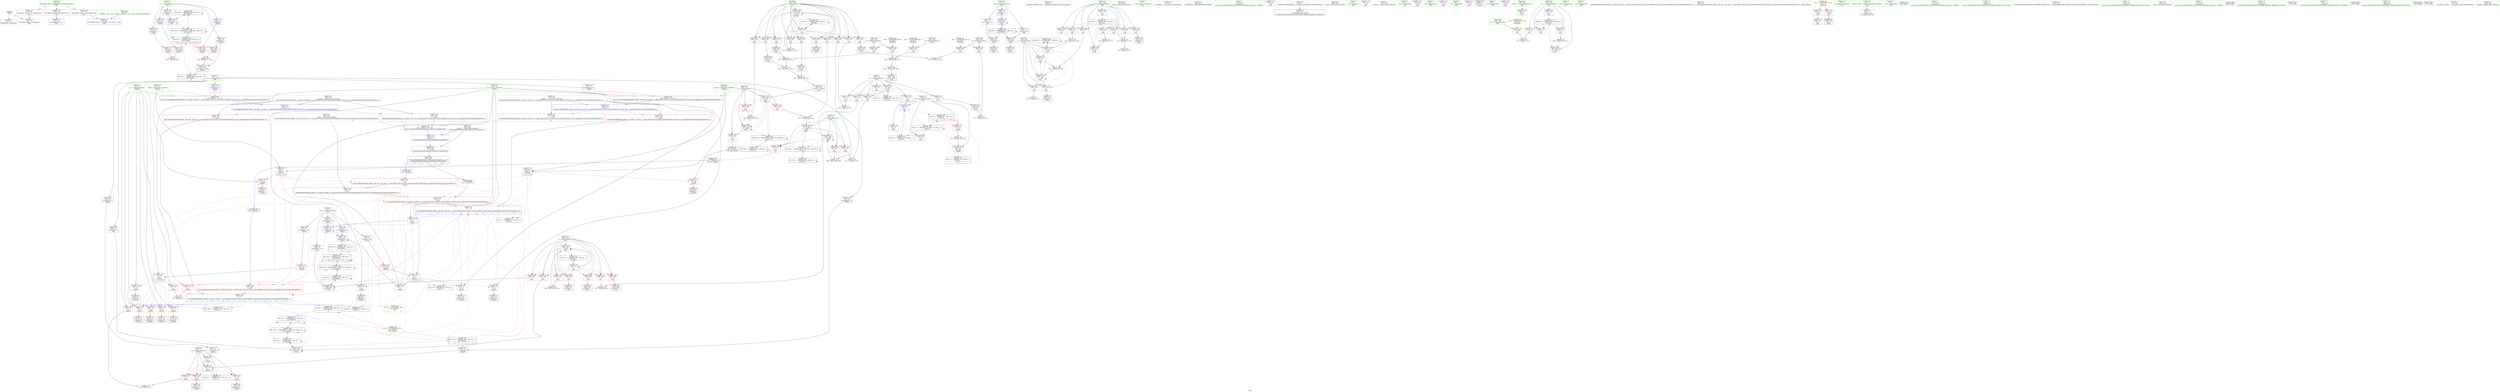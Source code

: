 digraph "SVFG" {
	label="SVFG";

	Node0x562849cc45b0 [shape=record,color=grey,label="{NodeID: 0\nNullPtr}"];
	Node0x562849cc45b0 -> Node0x562849cf2f00[style=solid];
	Node0x562849cc45b0 -> Node0x562849cf5da0[style=solid];
	Node0x562849d1acd0 [shape=record,color=black,label="{NodeID: 360\nMR_16V_2 = PHI(MR_16V_9, MR_16V_1, )\npts\{110000 \}\n}"];
	Node0x562849d1acd0 -> Node0x562849cff1b0[style=dashed];
	Node0x562849d1acd0 -> Node0x562849d1acd0[style=dashed];
	Node0x562849d1acd0 -> Node0x562849d1cad0[style=dashed];
	Node0x562849d1acd0 -> Node0x562849d135d0[style=dashed];
	Node0x562849cf4d70 [shape=record,color=red,label="{NodeID: 194\n339\<--207\n\<--p\nmain\n}"];
	Node0x562849cf4d70 -> Node0x562849cf46f0[style=solid];
	Node0x562849cf1f90 [shape=record,color=purple,label="{NodeID: 111\n239\<--17\narrayidx6\<--np\nmain\n}"];
	Node0x562849cf1f90 -> Node0x562849cfec00[style=solid];
	Node0x562849cf0290 [shape=record,color=green,label="{NodeID: 28\n45\<--46\n_ZNSt8ios_base4InitC1Ev\<--_ZNSt8ios_base4InitC1Ev_field_insensitive\n}"];
	Node0x562849cfc6c0 [shape=record,color=black,label="{NodeID: 388\nMR_40V_2 = PHI(MR_40V_3, MR_40V_1, )\npts\{194 \}\n}"];
	Node0x562849cfc6c0 -> Node0x562849cfeb30[style=dashed];
	Node0x562849cfc6c0 -> Node0x562849cfc6c0[style=dashed];
	Node0x562849d03000 [shape=record,color=grey,label="{NodeID: 305\n309 = Binary(308, 252, )\n}"];
	Node0x562849d03000 -> Node0x562849cff350[style=solid];
	Node0x562849cf6520 [shape=record,color=blue,label="{NodeID: 222\n142\<--144\narrayidx22\<--add\n_Z4joinii\n}"];
	Node0x562849cf6520 -> Node0x562849d20bd0[style=dashed];
	Node0x562849cf7f70 [shape=record,color=red,label="{NodeID: 139\n91\<--74\n\<--ry\n_Z4joinii\n}"];
	Node0x562849cf7f70 -> Node0x562849d04080[style=solid];
	Node0x562849cf2a30 [shape=record,color=green,label="{NodeID: 56\n267\<--268\nscanf\<--scanf_field_insensitive\n}"];
	Node0x562849cffaa0 [shape=record,color=blue,label="{NodeID: 250\n403\<--402\n__t.addr\<--__t\n_ZSt4moveIRiEONSt16remove_referenceIT_E4typeEOS2_\n}"];
	Node0x562849cffaa0 -> Node0x562849cf58d0[style=dashed];
	Node0x562849cf9630 [shape=record,color=red,label="{NodeID: 167\n229\<--191\n\<--k\nmain\n}"];
	Node0x562849cf9630 -> Node0x562849d03300[style=solid];
	Node0x562849cf4210 [shape=record,color=black,label="{NodeID: 84\n304\<--303\nidxprom25\<--\nmain\n}"];
	Node0x562849cdc8f0 [shape=record,color=green,label="{NodeID: 1\n7\<--1\n__dso_handle\<--dummyObj\nGlob }"];
	Node0x562849d1b1d0 [shape=record,color=black,label="{NodeID: 361\nMR_18V_2 = PHI(MR_18V_9, MR_18V_1, )\npts\{130000 \}\n}"];
	Node0x562849d1b1d0 -> Node0x562849cff280[style=dashed];
	Node0x562849d1b1d0 -> Node0x562849d1b1d0[style=dashed];
	Node0x562849d1b1d0 -> Node0x562849d1cfd0[style=dashed];
	Node0x562849d1b1d0 -> Node0x562849d136c0[style=dashed];
	Node0x562849cf4e40 [shape=record,color=red,label="{NodeID: 195\n343\<--207\n\<--p\nmain\n}"];
	Node0x562849cf4e40 -> Node0x562849cf47c0[style=solid];
	Node0x562849cf2060 [shape=record,color=purple,label="{NodeID: 112\n327\<--17\narrayidx37\<--np\nmain\n}"];
	Node0x562849cf2060 -> Node0x562849cf5800[style=solid];
	Node0x562849cf0360 [shape=record,color=green,label="{NodeID: 29\n51\<--52\n__cxa_atexit\<--__cxa_atexit_field_insensitive\n}"];
	Node0x562849cfc7b0 [shape=record,color=black,label="{NodeID: 389\nMR_63V_2 = PHI(MR_63V_3, MR_63V_1, )\npts\{180000 \}\n}"];
	Node0x562849cfc7b0 -> Node0x562849cf5730[style=dashed];
	Node0x562849cfc7b0 -> Node0x562849cf5800[style=dashed];
	Node0x562849cfc7b0 -> Node0x562849cfec00[style=dashed];
	Node0x562849cfc7b0 -> Node0x562849cfc7b0[style=dashed];
	Node0x562849d03180 [shape=record,color=grey,label="{NodeID: 306\n147 = Binary(146, 148, )\n}"];
	Node0x562849d03180 -> Node0x562849cf65f0[style=solid];
	Node0x562849cf65f0 [shape=record,color=blue,label="{NodeID: 223\n19\<--147\nres\<--dec\n_Z4joinii\n}"];
	Node0x562849cf65f0 -> Node0x562849d1e8d0[style=dashed];
	Node0x562849cf8040 [shape=record,color=red,label="{NodeID: 140\n99\<--74\n\<--ry\n_Z4joinii\n}"];
	Node0x562849cf8040 -> Node0x562849cf3440[style=solid];
	Node0x562849cf2b30 [shape=record,color=green,label="{NodeID: 57\n276\<--277\n_ZNSirsERx\<--_ZNSirsERx_field_insensitive\n}"];
	Node0x562849cf9700 [shape=record,color=red,label="{NodeID: 168\n230\<--191\n\<--k\nmain\n}"];
	Node0x562849cf9700 -> Node0x562849d03300[style=solid];
	Node0x562849cf42e0 [shape=record,color=black,label="{NodeID: 85\n316\<--315\nconv30\<--\nmain\n}"];
	Node0x562849cf42e0 -> Node0x562849d04c80[style=solid];
	Node0x562849cc4c90 [shape=record,color=green,label="{NodeID: 2\n15\<--1\n\<--dummyObj\nCan only get source location for instruction, argument, global var or function.}"];
	Node0x562849d1b6d0 [shape=record,color=black,label="{NodeID: 362\nMR_2V_6 = PHI(MR_2V_7, MR_2V_4, )\npts\{20 \}\n|{|<s1>15|<s2>15|<s3>15}}"];
	Node0x562849d1b6d0 -> Node0x562849d215d0[style=dashed];
	Node0x562849d1b6d0:s1 -> Node0x562849cf75b0[style=dashed,color=red];
	Node0x562849d1b6d0:s2 -> Node0x562849cf65f0[style=dashed,color=red];
	Node0x562849d1b6d0:s3 -> Node0x562849d1e8d0[style=dashed,color=red];
	Node0x562849cf4f10 [shape=record,color=red,label="{NodeID: 196\n349\<--207\n\<--p\nmain\n}"];
	Node0x562849cf4f10 -> Node0x562849d02e80[style=solid];
	Node0x562849cf2130 [shape=record,color=purple,label="{NodeID: 113\n256\<--21\n\<--.str\nmain\n}"];
	Node0x562849cf0430 [shape=record,color=green,label="{NodeID: 30\n50\<--56\n_ZNSt8ios_base4InitD1Ev\<--_ZNSt8ios_base4InitD1Ev_field_insensitive\n}"];
	Node0x562849cf0430 -> Node0x562849cf30d0[style=solid];
	Node0x562849d2ca10 [shape=record,color=yellow,style=double,label="{NodeID: 473\n18V_3 = CSCHI(MR_18V_1)\npts\{130000 \}\nCS[]|{<s0>4|<s1>4|<s2>4}}"];
	Node0x562849d2ca10:s0 -> Node0x562849cf9150[style=dashed,color=red];
	Node0x562849d2ca10:s1 -> Node0x562849cf9220[style=dashed,color=red];
	Node0x562849d2ca10:s2 -> Node0x562849cf6930[style=dashed,color=red];
	Node0x562849d03300 [shape=record,color=grey,label="{NodeID: 307\n231 = Binary(229, 230, )\n}"];
	Node0x562849d03300 -> Node0x562849cfeb30[style=solid];
	Node0x562849cf66c0 [shape=record,color=blue,label="{NodeID: 224\n162\<--160\n__a.addr\<--__a\n_ZSt4swapIiENSt9enable_ifIXsr6__and_ISt6__not_ISt15__is_tuple_likeIT_EESt21is_move_constructibleIS3_ESt18is_move_assignableIS3_EEE5valueEvE4typeERS3_SC_\n}"];
	Node0x562849cf66c0 -> Node0x562849cf8e10[style=dashed];
	Node0x562849cf66c0 -> Node0x562849cf8ee0[style=dashed];
	Node0x562849cf8110 [shape=record,color=red,label="{NodeID: 141\n110\<--74\n\<--ry\n_Z4joinii\n}"];
	Node0x562849cf8110 -> Node0x562849cf3510[style=solid];
	Node0x562849cf2c30 [shape=record,color=green,label="{NodeID: 58\n380\<--381\nprintf\<--printf_field_insensitive\n}"];
	Node0x562849cf97d0 [shape=record,color=red,label="{NodeID: 169\n243\<--191\n\<--k\nmain\n}"];
	Node0x562849cf97d0 -> Node0x562849d03480[style=solid];
	Node0x562849cf43b0 [shape=record,color=black,label="{NodeID: 86\n326\<--325\nidxprom36\<--\nmain\n}"];
	Node0x562849cc4a50 [shape=record,color=green,label="{NodeID: 3\n21\<--1\n.str\<--dummyObj\nGlob }"];
	Node0x562849cf4fe0 [shape=record,color=red,label="{NodeID: 197\n360\<--207\n\<--p\nmain\n}"];
	Node0x562849cf4fe0 -> Node0x562849d03d80[style=solid];
	Node0x562849cf2200 [shape=record,color=purple,label="{NodeID: 114\n257\<--23\n\<--.str.1\nmain\n}"];
	Node0x562849cf0500 [shape=record,color=green,label="{NodeID: 31\n63\<--64\n_Z4joinii\<--_Z4joinii_field_insensitive\n}"];
	Node0x562849d03480 [shape=record,color=grey,label="{NodeID: 308\n245 = Binary(244, 243, )\n}"];
	Node0x562849d03480 -> Node0x562849cfecd0[style=solid];
	Node0x562849cf6790 [shape=record,color=blue,label="{NodeID: 225\n164\<--161\n__b.addr\<--__b\n_ZSt4swapIiENSt9enable_ifIXsr6__and_ISt6__not_ISt15__is_tuple_likeIT_EESt21is_move_constructibleIS3_ESt18is_move_assignableIS3_EEE5valueEvE4typeERS3_SC_\n}"];
	Node0x562849cf6790 -> Node0x562849cf8fb0[style=dashed];
	Node0x562849cf6790 -> Node0x562849cf9080[style=dashed];
	Node0x562849cf81e0 [shape=record,color=red,label="{NodeID: 142\n117\<--74\n\<--ry\n_Z4joinii\n}"];
	Node0x562849cf81e0 -> Node0x562849d04500[style=solid];
	Node0x562849cf2d30 [shape=record,color=green,label="{NodeID: 59\n403\<--404\n__t.addr\<--__t.addr_field_insensitive\n_ZSt4moveIRiEONSt16remove_referenceIT_E4typeEOS2_\n}"];
	Node0x562849cf2d30 -> Node0x562849cf58d0[style=solid];
	Node0x562849cf2d30 -> Node0x562849cffaa0[style=solid];
	Node0x562849cf98a0 [shape=record,color=red,label="{NodeID: 170\n250\<--191\n\<--k\nmain\n}"];
	Node0x562849cf98a0 -> Node0x562849d03780[style=solid];
	Node0x562849cf4480 [shape=record,color=black,label="{NodeID: 87\n329\<--328\ntobool38\<--\nmain\n}"];
	Node0x562849cc4840 [shape=record,color=green,label="{NodeID: 4\n23\<--1\n.str.1\<--dummyObj\nGlob }"];
	Node0x562849cf50b0 [shape=record,color=red,label="{NodeID: 198\n364\<--207\n\<--p\nmain\n}"];
	Node0x562849cf50b0 -> Node0x562849d03f00[style=solid];
	Node0x562849cf22d0 [shape=record,color=purple,label="{NodeID: 115\n262\<--26\n\<--.str.2\nmain\n}"];
	Node0x562849cf05d0 [shape=record,color=green,label="{NodeID: 32\n68\<--69\nx.addr\<--x.addr_field_insensitive\n_Z4joinii\n|{|<s2>4}}"];
	Node0x562849cf05d0 -> Node0x562849cf78f0[style=solid];
	Node0x562849cf05d0 -> Node0x562849cf5ea0[style=solid];
	Node0x562849cf05d0:s2 -> Node0x562849d47340[style=solid,color=red];
	Node0x562849d03600 [shape=record,color=grey,label="{NodeID: 309\n372 = Binary(371, 252, )\n}"];
	Node0x562849d03600 -> Node0x562849cff900[style=solid];
	Node0x562849cf6860 [shape=record,color=blue,label="{NodeID: 226\n166\<--174\n__tmp\<--\n_ZSt4swapIiENSt9enable_ifIXsr6__and_ISt6__not_ISt15__is_tuple_likeIT_EESt21is_move_constructibleIS3_ESt18is_move_assignableIS3_EEE5valueEvE4typeERS3_SC_\n}"];
	Node0x562849cf6860 -> Node0x562849cf9220[style=dashed];
	Node0x562849cf6860 -> Node0x562849cf92f0[style=dashed];
	Node0x562849cf82b0 [shape=record,color=red,label="{NodeID: 143\n132\<--74\n\<--ry\n_Z4joinii\n}"];
	Node0x562849cf82b0 -> Node0x562849cf3780[style=solid];
	Node0x562849cf2e00 [shape=record,color=green,label="{NodeID: 60\n38\<--408\n_GLOBAL__sub_I_u1ik_1_0.cpp\<--_GLOBAL__sub_I_u1ik_1_0.cpp_field_insensitive\n}"];
	Node0x562849cf2e00 -> Node0x562849cf5ca0[style=solid];
	Node0x562849cf9970 [shape=record,color=red,label="{NodeID: 171\n234\<--193\n\<--j\nmain\n}"];
	Node0x562849cf9970 -> Node0x562849d04800[style=solid];
	Node0x562849cf4550 [shape=record,color=black,label="{NodeID: 88\n332\<--331\nconv39\<--\nmain\n}"];
	Node0x562849cf4550 -> Node0x562849d04e00[style=solid];
	Node0x562849cdafc0 [shape=record,color=green,label="{NodeID: 5\n25\<--1\nstdin\<--dummyObj\nGlob }"];
	Node0x562849d1c5d0 [shape=record,color=black,label="{NodeID: 365\nMR_14V_7 = PHI(MR_14V_8, MR_14V_5, )\npts\{90000 \}\n|{|<s1>15|<s2>15|<s3>15|<s4>15|<s5>15}}"];
	Node0x562849d1c5d0 -> Node0x562849d130d0[style=dashed];
	Node0x562849d1c5d0:s1 -> Node0x562849cf8790[style=dashed,color=red];
	Node0x562849d1c5d0:s2 -> Node0x562849cf8860[style=dashed,color=red];
	Node0x562849d1c5d0:s3 -> Node0x562849cf62b0[style=dashed,color=red];
	Node0x562849d1c5d0:s4 -> Node0x562849cf6450[style=dashed,color=red];
	Node0x562849d1c5d0:s5 -> Node0x562849d206d0[style=dashed,color=red];
	Node0x562849cf5180 [shape=record,color=red,label="{NodeID: 199\n371\<--207\n\<--p\nmain\n}"];
	Node0x562849cf5180 -> Node0x562849d03600[style=solid];
	Node0x562849cf6c30 [shape=record,color=purple,label="{NodeID: 116\n263\<--28\n\<--.str.3\nmain\n}"];
	Node0x562849cf06a0 [shape=record,color=green,label="{NodeID: 33\n70\<--71\ny.addr\<--y.addr_field_insensitive\n_Z4joinii\n|{|<s2>4}}"];
	Node0x562849cf06a0 -> Node0x562849cf79c0[style=solid];
	Node0x562849cf06a0 -> Node0x562849cf5f70[style=solid];
	Node0x562849cf06a0:s2 -> Node0x562849d47500[style=solid,color=red];
	Node0x562849d03780 [shape=record,color=grey,label="{NodeID: 310\n251 = Binary(250, 252, )\n}"];
	Node0x562849d03780 -> Node0x562849cfeda0[style=solid];
	Node0x562849cf6930 [shape=record,color=blue,label="{NodeID: 227\n179\<--178\n\<--\n_ZSt4swapIiENSt9enable_ifIXsr6__and_ISt6__not_ISt15__is_tuple_likeIT_EESt21is_move_constructibleIS3_ESt18is_move_assignableIS3_EEE5valueEvE4typeERS3_SC_\n|{|<s2>3|<s3>3|<s4>3|<s5>3|<s6>3|<s7>4}}"];
	Node0x562849cf6930 -> Node0x562849cf92f0[style=dashed];
	Node0x562849cf6930 -> Node0x562849cf6a00[style=dashed];
	Node0x562849cf6930:s2 -> Node0x562849cf7c30[style=dashed,color=blue];
	Node0x562849cf6930:s3 -> Node0x562849cf7d00[style=dashed,color=blue];
	Node0x562849cf6930:s4 -> Node0x562849cf7dd0[style=dashed,color=blue];
	Node0x562849cf6930:s5 -> Node0x562849cf7ea0[style=dashed,color=blue];
	Node0x562849cf6930:s6 -> Node0x562849d1f7d0[style=dashed,color=blue];
	Node0x562849cf6930:s7 -> Node0x562849d1edd0[style=dashed,color=blue];
	Node0x562849cf8380 [shape=record,color=red,label="{NodeID: 144\n136\<--74\n\<--ry\n_Z4joinii\n}"];
	Node0x562849cf8380 -> Node0x562849cf3850[style=solid];
	Node0x562849cf2f00 [shape=record,color=black,label="{NodeID: 61\n2\<--3\ndummyVal\<--dummyVal\n}"];
	Node0x562849cf9a40 [shape=record,color=red,label="{NodeID: 172\n237\<--193\n\<--j\nmain\n}"];
	Node0x562849cf9a40 -> Node0x562849cf3d30[style=solid];
	Node0x562849cf4620 [shape=record,color=black,label="{NodeID: 89\n337\<--336\nconv42\<--\nmain\n}"];
	Node0x562849cf4620 -> Node0x562849d03a80[style=solid];
	Node0x562849cdb790 [shape=record,color=green,label="{NodeID: 6\n26\<--1\n.str.2\<--dummyObj\nGlob }"];
	Node0x562849d1cad0 [shape=record,color=black,label="{NodeID: 366\nMR_16V_7 = PHI(MR_16V_8, MR_16V_5, )\npts\{110000 \}\n|{|<s1>15|<s2>15|<s3>15|<s4>15|<s5>15|<s6>15}}"];
	Node0x562849d1cad0 -> Node0x562849d135d0[style=dashed];
	Node0x562849d1cad0:s1 -> Node0x562849cf8930[style=dashed,color=red];
	Node0x562849d1cad0:s2 -> Node0x562849cf8a00[style=dashed,color=red];
	Node0x562849d1cad0:s3 -> Node0x562849cf8c70[style=dashed,color=red];
	Node0x562849d1cad0:s4 -> Node0x562849cf8d40[style=dashed,color=red];
	Node0x562849d1cad0:s5 -> Node0x562849cf6520[style=dashed,color=red];
	Node0x562849d1cad0:s6 -> Node0x562849d20bd0[style=dashed,color=red];
	Node0x562849cf5250 [shape=record,color=red,label="{NodeID: 200\n348\<--209\n\<--x\nmain\n}"];
	Node0x562849cf5250 -> Node0x562849d02e80[style=solid];
	Node0x562849cf6d00 [shape=record,color=purple,label="{NodeID: 117\n265\<--31\n\<--.str.4\nmain\n}"];
	Node0x562849cf0770 [shape=record,color=green,label="{NodeID: 34\n72\<--73\nrx\<--rx_field_insensitive\n_Z4joinii\n|{|<s7>3}}"];
	Node0x562849cf0770 -> Node0x562849cf7a90[style=solid];
	Node0x562849cf0770 -> Node0x562849cf7b60[style=solid];
	Node0x562849cf0770 -> Node0x562849cf7c30[style=solid];
	Node0x562849cf0770 -> Node0x562849cf7d00[style=solid];
	Node0x562849cf0770 -> Node0x562849cf7dd0[style=solid];
	Node0x562849cf0770 -> Node0x562849cf7ea0[style=solid];
	Node0x562849cf0770 -> Node0x562849cf6040[style=solid];
	Node0x562849cf0770:s7 -> Node0x562849d47340[style=solid,color=red];
	Node0x562849d03900 [shape=record,color=grey,label="{NodeID: 311\n341 = Binary(338, 340, )\n}"];
	Node0x562849d03900 -> Node0x562849d03a80[style=solid];
	Node0x562849cf6a00 [shape=record,color=blue,label="{NodeID: 228\n183\<--182\n\<--\n_ZSt4swapIiENSt9enable_ifIXsr6__and_ISt6__not_ISt15__is_tuple_likeIT_EESt21is_move_constructibleIS3_ESt18is_move_assignableIS3_EEE5valueEvE4typeERS3_SC_\n|{<s0>3|<s1>3|<s2>3|<s3>3|<s4>3|<s5>3|<s6>3|<s7>4|<s8>4|<s9>5}}"];
	Node0x562849cf6a00:s0 -> Node0x562849cf8110[style=dashed,color=blue];
	Node0x562849cf6a00:s1 -> Node0x562849cf81e0[style=dashed,color=blue];
	Node0x562849cf6a00:s2 -> Node0x562849cf82b0[style=dashed,color=blue];
	Node0x562849cf6a00:s3 -> Node0x562849cf8380[style=dashed,color=blue];
	Node0x562849cf6a00:s4 -> Node0x562849cf8450[style=dashed,color=blue];
	Node0x562849cf6a00:s5 -> Node0x562849d1fcd0[style=dashed,color=blue];
	Node0x562849cf6a00:s6 -> Node0x562849d2ca10[style=dashed,color=blue];
	Node0x562849cf6a00:s7 -> Node0x562849d117d0[style=dashed,color=blue];
	Node0x562849cf6a00:s8 -> Node0x562849d1f2d0[style=dashed,color=blue];
	Node0x562849cf6a00:s9 -> Node0x562849d210d0[style=dashed,color=blue];
	Node0x562849cf8450 [shape=record,color=red,label="{NodeID: 145\n153\<--74\n\<--ry\n_Z4joinii\n}"];
	Node0x562849cf8450 -> Node0x562849cf3ac0[style=solid];
	Node0x562849cf3000 [shape=record,color=black,label="{NodeID: 62\n188\<--15\nmain_ret\<--\nmain\n}"];
	Node0x562849cf9b10 [shape=record,color=red,label="{NodeID: 173\n244\<--193\n\<--j\nmain\n}"];
	Node0x562849cf9b10 -> Node0x562849d03480[style=solid];
	Node0x562849cf46f0 [shape=record,color=black,label="{NodeID: 90\n340\<--339\nconv43\<--\nmain\n}"];
	Node0x562849cf46f0 -> Node0x562849d03900[style=solid];
	Node0x562849cdb820 [shape=record,color=green,label="{NodeID: 7\n28\<--1\n.str.3\<--dummyObj\nGlob }"];
	Node0x562849d1cfd0 [shape=record,color=black,label="{NodeID: 367\nMR_18V_7 = PHI(MR_18V_8, MR_18V_5, )\npts\{130000 \}\n|{|<s1>15}}"];
	Node0x562849d1cfd0 -> Node0x562849d136c0[style=dashed];
	Node0x562849d1cfd0:s1 -> Node0x562849d29230[style=dashed,color=red];
	Node0x562849cf5320 [shape=record,color=red,label="{NodeID: 201\n357\<--209\n\<--x\nmain\n|{<s0>15}}"];
	Node0x562849cf5320:s0 -> Node0x562849d476c0[style=solid,color=red];
	Node0x562849cf6dd0 [shape=record,color=purple,label="{NodeID: 118\n378\<--34\n\<--.str.5\nmain\n}"];
	Node0x562849cf0840 [shape=record,color=green,label="{NodeID: 35\n74\<--75\nry\<--ry_field_insensitive\n_Z4joinii\n|{|<s8>3}}"];
	Node0x562849cf0840 -> Node0x562849cf7f70[style=solid];
	Node0x562849cf0840 -> Node0x562849cf8040[style=solid];
	Node0x562849cf0840 -> Node0x562849cf8110[style=solid];
	Node0x562849cf0840 -> Node0x562849cf81e0[style=solid];
	Node0x562849cf0840 -> Node0x562849cf82b0[style=solid];
	Node0x562849cf0840 -> Node0x562849cf8380[style=solid];
	Node0x562849cf0840 -> Node0x562849cf8450[style=solid];
	Node0x562849cf0840 -> Node0x562849cf6110[style=solid];
	Node0x562849cf0840:s8 -> Node0x562849d47500[style=solid,color=red];
	Node0x562849d03a80 [shape=record,color=grey,label="{NodeID: 312\n342 = Binary(337, 341, )\n}"];
	Node0x562849d03a80 -> Node0x562849d03c00[style=solid];
	Node0x562849cf6ad0 [shape=record,color=blue,label="{NodeID: 229\n189\<--15\nretval\<--\nmain\n}"];
	Node0x562849cf8520 [shape=record,color=red,label="{NodeID: 146\n116\<--76\n\<--h\n_Z4joinii\n}"];
	Node0x562849cf8520 -> Node0x562849d04500[style=solid];
	Node0x562849cf30d0 [shape=record,color=black,label="{NodeID: 63\n49\<--50\n\<--_ZNSt8ios_base4InitD1Ev\nCan only get source location for instruction, argument, global var or function.}"];
	Node0x562849cf9be0 [shape=record,color=red,label="{NodeID: 174\n272\<--195\n\<--TC\nmain\n}"];
	Node0x562849cf9be0 -> Node0x562849d04f80[style=solid];
	Node0x562849cf47c0 [shape=record,color=black,label="{NodeID: 91\n344\<--343\nconv45\<--\nmain\n}"];
	Node0x562849cf47c0 -> Node0x562849d03c00[style=solid];
	Node0x562849cdc9d0 [shape=record,color=green,label="{NodeID: 8\n30\<--1\nstdout\<--dummyObj\nGlob }"];
	Node0x562849cf53f0 [shape=record,color=red,label="{NodeID: 202\n361\<--209\n\<--x\nmain\n}"];
	Node0x562849cf53f0 -> Node0x562849d03d80[style=solid];
	Node0x562849cf6ea0 [shape=record,color=purple,label="{NodeID: 119\n412\<--36\nllvm.global_ctors_0\<--llvm.global_ctors\nGlob }"];
	Node0x562849cf6ea0 -> Node0x562849cf5ba0[style=solid];
	Node0x562849cf0910 [shape=record,color=green,label="{NodeID: 36\n76\<--77\nh\<--h_field_insensitive\n_Z4joinii\n}"];
	Node0x562849cf0910 -> Node0x562849cf8520[style=solid];
	Node0x562849cf0910 -> Node0x562849cf85f0[style=solid];
	Node0x562849cf0910 -> Node0x562849cf86c0[style=solid];
	Node0x562849cf0910 -> Node0x562849cf61e0[style=solid];
	Node0x562849cf0910 -> Node0x562849cf6380[style=solid];
	Node0x562849d03c00 [shape=record,color=grey,label="{NodeID: 313\n345 = Binary(342, 344, )\n}"];
	Node0x562849d03c00 -> Node0x562849cf4890[style=solid];
	Node0x562849cfeaa0 [shape=record,color=blue,label="{NodeID: 230\n191\<--215\nk\<--\nmain\n}"];
	Node0x562849cfeaa0 -> Node0x562849d137b0[style=dashed];
	Node0x562849cf85f0 [shape=record,color=red,label="{NodeID: 147\n121\<--76\n\<--h\n_Z4joinii\n}"];
	Node0x562849cf85f0 -> Node0x562849cf35e0[style=solid];
	Node0x562849cf31d0 [shape=record,color=black,label="{NodeID: 64\n81\<--80\nidxprom\<--\n_Z4joinii\n}"];
	Node0x562849d29230 [shape=record,color=yellow,style=double,label="{NodeID: 424\n18V_1 = ENCHI(MR_18V_0)\npts\{130000 \}\nFun[_Z4joinii]|{|<s2>3|<s3>3|<s4>3}}"];
	Node0x562849d29230 -> Node0x562849d117d0[style=dashed];
	Node0x562849d29230 -> Node0x562849d210d0[style=dashed];
	Node0x562849d29230:s2 -> Node0x562849cf9150[style=dashed,color=red];
	Node0x562849d29230:s3 -> Node0x562849cf9220[style=dashed,color=red];
	Node0x562849d29230:s4 -> Node0x562849cf6930[style=dashed,color=red];
	Node0x562849cf9cb0 [shape=record,color=red,label="{NodeID: 175\n271\<--197\n\<--cc\nmain\n}"];
	Node0x562849cf9cb0 -> Node0x562849d04f80[style=solid];
	Node0x562849cf4890 [shape=record,color=black,label="{NodeID: 92\n346\<--345\nconv47\<--rem46\nmain\n}"];
	Node0x562849cf4890 -> Node0x562849cff5c0[style=solid];
	Node0x562849cdca60 [shape=record,color=green,label="{NodeID: 9\n31\<--1\n.str.4\<--dummyObj\nGlob }"];
	Node0x562849cf54c0 [shape=record,color=red,label="{NodeID: 203\n353\<--211\n\<--y\nmain\n}"];
	Node0x562849cf54c0 -> Node0x562849d04b00[style=solid];
	Node0x562849cf6fa0 [shape=record,color=purple,label="{NodeID: 120\n413\<--36\nllvm.global_ctors_1\<--llvm.global_ctors\nGlob }"];
	Node0x562849cf6fa0 -> Node0x562849cf5ca0[style=solid];
	Node0x562849cf09e0 [shape=record,color=green,label="{NodeID: 37\n106\<--107\n_ZSt4swapIiENSt9enable_ifIXsr6__and_ISt6__not_ISt15__is_tuple_likeIT_EESt21is_move_constructibleIS3_ESt18is_move_assignableIS3_EEE5valueEvE4typeERS3_SC_\<--_ZSt4swapIiENSt9enable_ifIXsr6__and_ISt6__not_ISt15__is_tuple_likeIT_EESt21is_move_constructibleIS3_ESt18is_move_assignableIS3_EEE5valueEvE4typeERS3_SC__field_insensitive\n}"];
	Node0x562849d27a30 [shape=record,color=yellow,style=double,label="{NodeID: 397\n31V_1 = ENCHI(MR_31V_0)\npts\{1 \}\nFun[main]}"];
	Node0x562849d27a30 -> Node0x562849cf7750[style=dashed];
	Node0x562849d27a30 -> Node0x562849cf7820[style=dashed];
	Node0x562849d03d80 [shape=record,color=grey,label="{NodeID: 314\n362 = Binary(361, 360, )\n}"];
	Node0x562849d03d80 -> Node0x562849cff760[style=solid];
	Node0x562849cfeb30 [shape=record,color=blue,label="{NodeID: 231\n193\<--231\nj\<--mul1\nmain\n}"];
	Node0x562849cfeb30 -> Node0x562849cf9970[style=dashed];
	Node0x562849cfeb30 -> Node0x562849cf9a40[style=dashed];
	Node0x562849cfeb30 -> Node0x562849cf9b10[style=dashed];
	Node0x562849cfeb30 -> Node0x562849cfecd0[style=dashed];
	Node0x562849cfeb30 -> Node0x562849cfc6c0[style=dashed];
	Node0x562849cf86c0 [shape=record,color=red,label="{NodeID: 148\n125\<--76\n\<--h\n_Z4joinii\n}"];
	Node0x562849cf86c0 -> Node0x562849cf36b0[style=solid];
	Node0x562849cf32a0 [shape=record,color=black,label="{NodeID: 65\n86\<--85\nidxprom1\<--\n_Z4joinii\n}"];
	Node0x562849cf9d80 [shape=record,color=red,label="{NodeID: 176\n376\<--197\n\<--cc\nmain\n}"];
	Node0x562849cf4960 [shape=record,color=black,label="{NodeID: 93\n401\<--406\n_ZSt4moveIRiEONSt16remove_referenceIT_E4typeEOS2__ret\<--\n_ZSt4moveIRiEONSt16remove_referenceIT_E4typeEOS2_\n|{<s0>6|<s1>7|<s2>8}}"];
	Node0x562849cf4960:s0 -> Node0x562849957b00[style=solid,color=blue];
	Node0x562849cf4960:s1 -> Node0x562849d46960[style=solid,color=blue];
	Node0x562849cf4960:s2 -> Node0x562849d46a60[style=solid,color=blue];
	Node0x562849cdc6d0 [shape=record,color=green,label="{NodeID: 10\n33\<--1\n_ZSt3cin\<--dummyObj\nGlob }"];
	Node0x562849cf5590 [shape=record,color=red,label="{NodeID: 204\n358\<--211\n\<--y\nmain\n|{<s0>15}}"];
	Node0x562849cf5590:s0 -> Node0x562849d477d0[style=solid,color=red];
	Node0x562849cf70a0 [shape=record,color=purple,label="{NodeID: 121\n414\<--36\nllvm.global_ctors_2\<--llvm.global_ctors\nGlob }"];
	Node0x562849cf70a0 -> Node0x562849cf5da0[style=solid];
	Node0x562849cf0ae0 [shape=record,color=green,label="{NodeID: 38\n162\<--163\n__a.addr\<--__a.addr_field_insensitive\n_ZSt4swapIiENSt9enable_ifIXsr6__and_ISt6__not_ISt15__is_tuple_likeIT_EESt21is_move_constructibleIS3_ESt18is_move_assignableIS3_EEE5valueEvE4typeERS3_SC_\n}"];
	Node0x562849cf0ae0 -> Node0x562849cf8e10[style=solid];
	Node0x562849cf0ae0 -> Node0x562849cf8ee0[style=solid];
	Node0x562849cf0ae0 -> Node0x562849cf66c0[style=solid];
	Node0x562849d03f00 [shape=record,color=grey,label="{NodeID: 315\n366 = Binary(365, 364, )\n}"];
	Node0x562849d03f00 -> Node0x562849cff830[style=solid];
	Node0x562849cfec00 [shape=record,color=blue,label="{NodeID: 232\n239\<--241\narrayidx6\<--\nmain\n}"];
	Node0x562849cfec00 -> Node0x562849cfec00[style=dashed];
	Node0x562849cfec00 -> Node0x562849cfc7b0[style=dashed];
	Node0x562849cf8790 [shape=record,color=red,label="{NodeID: 149\n83\<--82\n\<--arrayidx\n_Z4joinii\n}"];
	Node0x562849cf8790 -> Node0x562849cf6040[style=solid];
	Node0x562849cf3370 [shape=record,color=black,label="{NodeID: 66\n96\<--95\nidxprom3\<--\n_Z4joinii\n}"];
	Node0x562849cf9e50 [shape=record,color=red,label="{NodeID: 177\n383\<--197\n\<--cc\nmain\n}"];
	Node0x562849cf9e50 -> Node0x562849d02b80[style=solid];
	Node0x562849cf4a30 [shape=record,color=purple,label="{NodeID: 94\n47\<--4\n\<--_ZStL8__ioinit\n__cxx_global_var_init\n}"];
	Node0x562849cdc7a0 [shape=record,color=green,label="{NodeID: 11\n34\<--1\n.str.5\<--dummyObj\nGlob }"];
	Node0x562849cf5660 [shape=record,color=red,label="{NodeID: 205\n365\<--211\n\<--y\nmain\n}"];
	Node0x562849cf5660 -> Node0x562849d03f00[style=solid];
	Node0x562849cf71a0 [shape=record,color=red,label="{NodeID: 122\n290\<--14\n\<--n\nmain\n}"];
	Node0x562849cf71a0 -> Node0x562849d04380[style=solid];
	Node0x562849cf0bb0 [shape=record,color=green,label="{NodeID: 39\n164\<--165\n__b.addr\<--__b.addr_field_insensitive\n_ZSt4swapIiENSt9enable_ifIXsr6__and_ISt6__not_ISt15__is_tuple_likeIT_EESt21is_move_constructibleIS3_ESt18is_move_assignableIS3_EEE5valueEvE4typeERS3_SC_\n}"];
	Node0x562849cf0bb0 -> Node0x562849cf8fb0[style=solid];
	Node0x562849cf0bb0 -> Node0x562849cf9080[style=solid];
	Node0x562849cf0bb0 -> Node0x562849cf6790[style=solid];
	Node0x562849d44850 [shape=record,color=black,label="{NodeID: 482\n48 = PHI()\n}"];
	Node0x562849d04080 [shape=record,color=grey,label="{NodeID: 316\n92 = cmp(90, 91, )\n}"];
	Node0x562849cfecd0 [shape=record,color=blue,label="{NodeID: 233\n193\<--245\nj\<--add\nmain\n}"];
	Node0x562849cfecd0 -> Node0x562849cf9970[style=dashed];
	Node0x562849cfecd0 -> Node0x562849cf9a40[style=dashed];
	Node0x562849cfecd0 -> Node0x562849cf9b10[style=dashed];
	Node0x562849cfecd0 -> Node0x562849cfecd0[style=dashed];
	Node0x562849cfecd0 -> Node0x562849cfc6c0[style=dashed];
	Node0x562849cf8860 [shape=record,color=red,label="{NodeID: 150\n88\<--87\n\<--arrayidx2\n_Z4joinii\n}"];
	Node0x562849cf8860 -> Node0x562849cf6110[style=solid];
	Node0x562849cf3440 [shape=record,color=black,label="{NodeID: 67\n100\<--99\nidxprom5\<--\n_Z4joinii\n}"];
	Node0x562849cf9f20 [shape=record,color=red,label="{NodeID: 178\n281\<--199\n\<--A\nmain\n}"];
	Node0x562849cf9f20 -> Node0x562849d02700[style=solid];
	Node0x562849cf4b00 [shape=record,color=purple,label="{NodeID: 95\n82\<--8\narrayidx\<--rep\n_Z4joinii\n}"];
	Node0x562849cf4b00 -> Node0x562849cf8790[style=solid];
	Node0x562849cdb110 [shape=record,color=green,label="{NodeID: 12\n37\<--1\n\<--dummyObj\nCan only get source location for instruction, argument, global var or function.}"];
	Node0x562849d1e8d0 [shape=record,color=black,label="{NodeID: 372\nMR_2V_2 = PHI(MR_2V_3, MR_2V_1, )\npts\{20 \}\n|{<s0>15}}"];
	Node0x562849d1e8d0:s0 -> Node0x562849d1b6d0[style=dashed,color=blue];
	Node0x562849cf5730 [shape=record,color=red,label="{NodeID: 206\n226\<--225\n\<--arrayidx\nmain\n}"];
	Node0x562849cf5730 -> Node0x562849cf3c60[style=solid];
	Node0x562849cf7270 [shape=record,color=red,label="{NodeID: 123\n312\<--14\n\<--n\nmain\n}"];
	Node0x562849cf7270 -> Node0x562849cff420[style=solid];
	Node0x562849cf0c80 [shape=record,color=green,label="{NodeID: 40\n166\<--167\n__tmp\<--__tmp_field_insensitive\n_ZSt4swapIiENSt9enable_ifIXsr6__and_ISt6__not_ISt15__is_tuple_likeIT_EESt21is_move_constructibleIS3_ESt18is_move_assignableIS3_EEE5valueEvE4typeERS3_SC_\n|{|<s1>8}}"];
	Node0x562849cf0c80 -> Node0x562849cf6860[style=solid];
	Node0x562849cf0c80:s1 -> Node0x562849d46f70[style=solid,color=red];
	Node0x562849957b00 [shape=record,color=black,label="{NodeID: 483\n171 = PHI(401, )\n}"];
	Node0x562849957b00 -> Node0x562849cf9150[style=solid];
	Node0x562849d04200 [shape=record,color=grey,label="{NodeID: 317\n103 = cmp(98, 102, )\n}"];
	Node0x562849cfeda0 [shape=record,color=blue,label="{NodeID: 234\n191\<--251\nk\<--inc\nmain\n}"];
	Node0x562849cfeda0 -> Node0x562849d137b0[style=dashed];
	Node0x562849cf8930 [shape=record,color=red,label="{NodeID: 151\n98\<--97\n\<--arrayidx4\n_Z4joinii\n}"];
	Node0x562849cf8930 -> Node0x562849d04200[style=solid];
	Node0x562849cf3510 [shape=record,color=black,label="{NodeID: 68\n111\<--110\nidxprom10\<--\n_Z4joinii\n}"];
	Node0x562849cf9ff0 [shape=record,color=red,label="{NodeID: 179\n338\<--199\n\<--A\nmain\n}"];
	Node0x562849cf9ff0 -> Node0x562849d03900[style=solid];
	Node0x562849cf1360 [shape=record,color=purple,label="{NodeID: 96\n87\<--8\narrayidx2\<--rep\n_Z4joinii\n}"];
	Node0x562849cf1360 -> Node0x562849cf8860[style=solid];
	Node0x562849cdb1e0 [shape=record,color=green,label="{NodeID: 13\n148\<--1\n\<--dummyObj\nCan only get source location for instruction, argument, global var or function.}"];
	Node0x562849d1edd0 [shape=record,color=black,label="{NodeID: 373\nMR_4V_3 = PHI(MR_4V_5, MR_4V_2, )\npts\{69 \}\n}"];
	Node0x562849cf5800 [shape=record,color=red,label="{NodeID: 207\n328\<--327\n\<--arrayidx37\nmain\n}"];
	Node0x562849cf5800 -> Node0x562849cf4480[style=solid];
	Node0x562849cf7340 [shape=record,color=red,label="{NodeID: 124\n315\<--14\n\<--n\nmain\n}"];
	Node0x562849cf7340 -> Node0x562849cf42e0[style=solid];
	Node0x562849cf0d50 [shape=record,color=green,label="{NodeID: 41\n172\<--173\n_ZSt4moveIRiEONSt16remove_referenceIT_E4typeEOS2_\<--_ZSt4moveIRiEONSt16remove_referenceIT_E4typeEOS2__field_insensitive\n}"];
	Node0x562849d46960 [shape=record,color=black,label="{NodeID: 484\n177 = PHI(401, )\n}"];
	Node0x562849d46960 -> Node0x562849cf9220[style=solid];
	Node0x562849d04380 [shape=record,color=grey,label="{NodeID: 318\n291 = cmp(289, 290, )\n}"];
	Node0x562849cfee70 [shape=record,color=blue,label="{NodeID: 235\n197\<--252\ncc\<--\nmain\n}"];
	Node0x562849cfee70 -> Node0x562849d18ed0[style=dashed];
	Node0x562849cf8a00 [shape=record,color=red,label="{NodeID: 152\n102\<--101\n\<--arrayidx6\n_Z4joinii\n}"];
	Node0x562849cf8a00 -> Node0x562849d04200[style=solid];
	Node0x562849cf35e0 [shape=record,color=black,label="{NodeID: 69\n122\<--121\nidxprom13\<--\n_Z4joinii\n}"];
	Node0x562849cfa0c0 [shape=record,color=red,label="{NodeID: 180\n280\<--201\n\<--B\nmain\n}"];
	Node0x562849cfa0c0 -> Node0x562849d02700[style=solid];
	Node0x562849cf1430 [shape=record,color=purple,label="{NodeID: 97\n123\<--8\narrayidx14\<--rep\n_Z4joinii\n}"];
	Node0x562849cf1430 -> Node0x562849cf62b0[style=solid];
	Node0x562849cdc250 [shape=record,color=green,label="{NodeID: 14\n215\<--1\n\<--dummyObj\nCan only get source location for instruction, argument, global var or function.}"];
	Node0x562849d1f2d0 [shape=record,color=black,label="{NodeID: 374\nMR_6V_3 = PHI(MR_6V_5, MR_6V_2, )\npts\{71 \}\n}"];
	Node0x562849cf58d0 [shape=record,color=red,label="{NodeID: 208\n406\<--403\n\<--__t.addr\n_ZSt4moveIRiEONSt16remove_referenceIT_E4typeEOS2_\n}"];
	Node0x562849cf58d0 -> Node0x562849cf4960[style=solid];
	Node0x562849cf7410 [shape=record,color=red,label="{NodeID: 125\n322\<--14\n\<--n\nmain\n}"];
	Node0x562849cf7410 -> Node0x562849d04980[style=solid];
	Node0x562849cf0e50 [shape=record,color=green,label="{NodeID: 42\n186\<--187\nmain\<--main_field_insensitive\n}"];
	Node0x562849d46a60 [shape=record,color=black,label="{NodeID: 485\n181 = PHI(401, )\n}"];
	Node0x562849d46a60 -> Node0x562849cf92f0[style=solid];
	Node0x562849d04500 [shape=record,color=grey,label="{NodeID: 319\n118 = cmp(116, 117, )\n}"];
	Node0x562849cfef40 [shape=record,color=blue,label="{NodeID: 236\n14\<--285\nn\<--conv\nmain\n}"];
	Node0x562849cfef40 -> Node0x562849cf71a0[style=dashed];
	Node0x562849cfef40 -> Node0x562849cf7270[style=dashed];
	Node0x562849cfef40 -> Node0x562849cf7340[style=dashed];
	Node0x562849cfef40 -> Node0x562849cf7410[style=dashed];
	Node0x562849cfef40 -> Node0x562849cf74e0[style=dashed];
	Node0x562849cfef40 -> Node0x562849d184d0[style=dashed];
	Node0x562849cf8ad0 [shape=record,color=red,label="{NodeID: 153\n113\<--112\n\<--arrayidx11\n_Z4joinii\n}"];
	Node0x562849cf8ad0 -> Node0x562849cf61e0[style=solid];
	Node0x562849cf36b0 [shape=record,color=black,label="{NodeID: 70\n126\<--125\nidxprom15\<--\n_Z4joinii\n}"];
	Node0x562849cfa190 [shape=record,color=red,label="{NodeID: 181\n314\<--203\n\<--P\nmain\n}"];
	Node0x562849cfa190 -> Node0x562849d04c80[style=solid];
	Node0x562849cf1500 [shape=record,color=purple,label="{NodeID: 98\n134\<--8\narrayidx18\<--rep\n_Z4joinii\n}"];
	Node0x562849cf1500 -> Node0x562849cf6450[style=solid];
	Node0x562849cdc320 [shape=record,color=green,label="{NodeID: 15\n221\<--1\n\<--dummyObj\nCan only get source location for instruction, argument, global var or function.}"];
	Node0x562849d1f7d0 [shape=record,color=black,label="{NodeID: 375\nMR_8V_3 = PHI(MR_8V_5, MR_8V_2, )\npts\{73 \}\n}"];
	Node0x562849cf59a0 [shape=record,color=blue,label="{NodeID: 209\n14\<--15\nn\<--\nGlob }"];
	Node0x562849cf59a0 -> Node0x562849d184d0[style=dashed];
	Node0x562849cf74e0 [shape=record,color=red,label="{NodeID: 126\n354\<--14\n\<--n\nmain\n}"];
	Node0x562849cf74e0 -> Node0x562849d04b00[style=solid];
	Node0x562849cf0f50 [shape=record,color=green,label="{NodeID: 43\n189\<--190\nretval\<--retval_field_insensitive\nmain\n}"];
	Node0x562849cf0f50 -> Node0x562849cf6ad0[style=solid];
	Node0x562849d46b60 [shape=record,color=black,label="{NodeID: 486\n266 = PHI()\n}"];
	Node0x562849d27fa0 [shape=record,color=yellow,style=double,label="{NodeID: 403\n42V_1 = ENCHI(MR_42V_0)\npts\{196 \}\nFun[main]}"];
	Node0x562849d27fa0 -> Node0x562849cf9be0[style=dashed];
	Node0x562849d04680 [shape=record,color=grey,label="{NodeID: 320\n220 = cmp(219, 221, )\n}"];
	Node0x562849cff010 [shape=record,color=blue,label="{NodeID: 237\n205\<--15\ni\<--\nmain\n}"];
	Node0x562849cff010 -> Node0x562849cfa330[style=dashed];
	Node0x562849cff010 -> Node0x562849cfa400[style=dashed];
	Node0x562849cff010 -> Node0x562849cfa4d0[style=dashed];
	Node0x562849cff010 -> Node0x562849cfa5a0[style=dashed];
	Node0x562849cff010 -> Node0x562849cfa670[style=dashed];
	Node0x562849cff010 -> Node0x562849cfa740[style=dashed];
	Node0x562849cff010 -> Node0x562849cfa810[style=dashed];
	Node0x562849cff010 -> Node0x562849cff350[style=dashed];
	Node0x562849cff010 -> Node0x562849d193d0[style=dashed];
	Node0x562849cf8ba0 [shape=record,color=red,label="{NodeID: 154\n128\<--127\n\<--arrayidx16\n_Z4joinii\n}"];
	Node0x562849cf8ba0 -> Node0x562849cf6380[style=solid];
	Node0x562849cf3780 [shape=record,color=black,label="{NodeID: 71\n133\<--132\nidxprom17\<--\n_Z4joinii\n}"];
	Node0x562849cfa260 [shape=record,color=red,label="{NodeID: 182\n333\<--203\n\<--P\nmain\n}"];
	Node0x562849cfa260 -> Node0x562849d04e00[style=solid];
	Node0x562849cf15d0 [shape=record,color=purple,label="{NodeID: 99\n296\<--8\narrayidx22\<--rep\nmain\n}"];
	Node0x562849cf15d0 -> Node0x562849cff0e0[style=solid];
	Node0x562849cdc3f0 [shape=record,color=green,label="{NodeID: 16\n241\<--1\n\<--dummyObj\nCan only get source location for instruction, argument, global var or function.}"];
	Node0x562849d1fcd0 [shape=record,color=black,label="{NodeID: 376\nMR_10V_3 = PHI(MR_10V_5, MR_10V_2, )\npts\{75 \}\n}"];
	Node0x562849cf5aa0 [shape=record,color=blue,label="{NodeID: 210\n19\<--15\nres\<--\nGlob }"];
	Node0x562849cf5aa0 -> Node0x562849d189d0[style=dashed];
	Node0x562849cf75b0 [shape=record,color=red,label="{NodeID: 127\n146\<--19\n\<--res\n_Z4joinii\n}"];
	Node0x562849cf75b0 -> Node0x562849d03180[style=solid];
	Node0x562849cf1020 [shape=record,color=green,label="{NodeID: 44\n191\<--192\nk\<--k_field_insensitive\nmain\n}"];
	Node0x562849cf1020 -> Node0x562849cf93c0[style=solid];
	Node0x562849cf1020 -> Node0x562849cf9490[style=solid];
	Node0x562849cf1020 -> Node0x562849cf9560[style=solid];
	Node0x562849cf1020 -> Node0x562849cf9630[style=solid];
	Node0x562849cf1020 -> Node0x562849cf9700[style=solid];
	Node0x562849cf1020 -> Node0x562849cf97d0[style=solid];
	Node0x562849cf1020 -> Node0x562849cf98a0[style=solid];
	Node0x562849cf1020 -> Node0x562849cfeaa0[style=solid];
	Node0x562849cf1020 -> Node0x562849cfeda0[style=solid];
	Node0x562849d46c30 [shape=record,color=black,label="{NodeID: 487\n275 = PHI()\n}"];
	Node0x562849d04800 [shape=record,color=grey,label="{NodeID: 321\n235 = cmp(234, 221, )\n}"];
	Node0x562849cff0e0 [shape=record,color=blue,label="{NodeID: 238\n296\<--293\narrayidx22\<--\nmain\n}"];
	Node0x562849cff0e0 -> Node0x562849cff0e0[style=dashed];
	Node0x562849cff0e0 -> Node0x562849d1a7d0[style=dashed];
	Node0x562849cff0e0 -> Node0x562849d1c5d0[style=dashed];
	Node0x562849cff0e0 -> Node0x562849d130d0[style=dashed];
	Node0x562849cf8c70 [shape=record,color=red,label="{NodeID: 155\n139\<--138\n\<--arrayidx20\n_Z4joinii\n}"];
	Node0x562849cf8c70 -> Node0x562849d02d00[style=solid];
	Node0x562849cf3850 [shape=record,color=black,label="{NodeID: 72\n137\<--136\nidxprom19\<--\n_Z4joinii\n}"];
	Node0x562849cfa330 [shape=record,color=red,label="{NodeID: 183\n289\<--205\n\<--i\nmain\n}"];
	Node0x562849cfa330 -> Node0x562849d04380[style=solid];
	Node0x562849cf16a0 [shape=record,color=purple,label="{NodeID: 100\n97\<--10\narrayidx4\<--c\n_Z4joinii\n}"];
	Node0x562849cf16a0 -> Node0x562849cf8930[style=solid];
	Node0x562849cefb60 [shape=record,color=green,label="{NodeID: 17\n252\<--1\n\<--dummyObj\nCan only get source location for instruction, argument, global var or function.}"];
	Node0x562849d201d0 [shape=record,color=black,label="{NodeID: 377\nMR_12V_2 = PHI(MR_12V_4, MR_12V_1, )\npts\{77 \}\n}"];
	Node0x562849cf5ba0 [shape=record,color=blue,label="{NodeID: 211\n412\<--37\nllvm.global_ctors_0\<--\nGlob }"];
	Node0x562849cf7680 [shape=record,color=red,label="{NodeID: 128\n377\<--19\n\<--res\nmain\n}"];
	Node0x562849cf10f0 [shape=record,color=green,label="{NodeID: 45\n193\<--194\nj\<--j_field_insensitive\nmain\n}"];
	Node0x562849cf10f0 -> Node0x562849cf9970[style=solid];
	Node0x562849cf10f0 -> Node0x562849cf9a40[style=solid];
	Node0x562849cf10f0 -> Node0x562849cf9b10[style=solid];
	Node0x562849cf10f0 -> Node0x562849cfeb30[style=solid];
	Node0x562849cf10f0 -> Node0x562849cfecd0[style=solid];
	Node0x562849d46d00 [shape=record,color=black,label="{NodeID: 488\n278 = PHI()\n}"];
	Node0x562849d28160 [shape=record,color=yellow,style=double,label="{NodeID: 405\n46V_1 = ENCHI(MR_46V_0)\npts\{200 \}\nFun[main]}"];
	Node0x562849d28160 -> Node0x562849cf9f20[style=dashed];
	Node0x562849d28160 -> Node0x562849cf9ff0[style=dashed];
	Node0x562849d04980 [shape=record,color=grey,label="{NodeID: 322\n323 = cmp(321, 322, )\n}"];
	Node0x562849cff1b0 [shape=record,color=blue,label="{NodeID: 239\n300\<--252\narrayidx24\<--\nmain\n}"];
	Node0x562849cff1b0 -> Node0x562849cff1b0[style=dashed];
	Node0x562849cff1b0 -> Node0x562849d1acd0[style=dashed];
	Node0x562849cff1b0 -> Node0x562849d1cad0[style=dashed];
	Node0x562849cff1b0 -> Node0x562849d135d0[style=dashed];
	Node0x562849cf8d40 [shape=record,color=red,label="{NodeID: 156\n143\<--142\n\<--arrayidx22\n_Z4joinii\n}"];
	Node0x562849cf8d40 -> Node0x562849d02d00[style=solid];
	Node0x562849cf3920 [shape=record,color=black,label="{NodeID: 73\n141\<--140\nidxprom21\<--\n_Z4joinii\n}"];
	Node0x562849cfa400 [shape=record,color=red,label="{NodeID: 184\n293\<--205\n\<--i\nmain\n}"];
	Node0x562849cfa400 -> Node0x562849cff0e0[style=solid];
	Node0x562849cf1770 [shape=record,color=purple,label="{NodeID: 101\n101\<--10\narrayidx6\<--c\n_Z4joinii\n}"];
	Node0x562849cf1770 -> Node0x562849cf8a00[style=solid];
	Node0x562849cefbf0 [shape=record,color=green,label="{NodeID: 18\n284\<--1\n\<--dummyObj\nCan only get source location for instruction, argument, global var or function.}"];
	Node0x562849d206d0 [shape=record,color=black,label="{NodeID: 378\nMR_14V_2 = PHI(MR_14V_5, MR_14V_1, )\npts\{90000 \}\n|{<s0>15}}"];
	Node0x562849d206d0:s0 -> Node0x562849d1c5d0[style=dashed,color=blue];
	Node0x562849cf5ca0 [shape=record,color=blue,label="{NodeID: 212\n413\<--38\nllvm.global_ctors_1\<--_GLOBAL__sub_I_u1ik_1_0.cpp\nGlob }"];
	Node0x562849cf7750 [shape=record,color=red,label="{NodeID: 129\n255\<--25\n\<--stdin\nmain\n}"];
	Node0x562849cf7750 -> Node0x562849cf3e00[style=solid];
	Node0x562849cf11c0 [shape=record,color=green,label="{NodeID: 46\n195\<--196\nTC\<--TC_field_insensitive\nmain\n}"];
	Node0x562849cf11c0 -> Node0x562849cf9be0[style=solid];
	Node0x562849d46dd0 [shape=record,color=black,label="{NodeID: 489\n279 = PHI()\n}"];
	Node0x562849d28240 [shape=record,color=yellow,style=double,label="{NodeID: 406\n48V_1 = ENCHI(MR_48V_0)\npts\{202 \}\nFun[main]}"];
	Node0x562849d28240 -> Node0x562849cfa0c0[style=dashed];
	Node0x562849d04b00 [shape=record,color=grey,label="{NodeID: 323\n355 = cmp(353, 354, )\n}"];
	Node0x562849cff280 [shape=record,color=blue,label="{NodeID: 240\n305\<--302\narrayidx26\<--\nmain\n}"];
	Node0x562849cff280 -> Node0x562849cff280[style=dashed];
	Node0x562849cff280 -> Node0x562849d1b1d0[style=dashed];
	Node0x562849cff280 -> Node0x562849d1cfd0[style=dashed];
	Node0x562849cff280 -> Node0x562849d136c0[style=dashed];
	Node0x562849cf8e10 [shape=record,color=red,label="{NodeID: 157\n170\<--162\n\<--__a.addr\n_ZSt4swapIiENSt9enable_ifIXsr6__and_ISt6__not_ISt15__is_tuple_likeIT_EESt21is_move_constructibleIS3_ESt18is_move_assignableIS3_EEE5valueEvE4typeERS3_SC_\n|{<s0>6}}"];
	Node0x562849cf8e10:s0 -> Node0x562849d46f70[style=solid,color=red];
	Node0x562849cf39f0 [shape=record,color=black,label="{NodeID: 74\n151\<--150\nidxprom23\<--\n_Z4joinii\n}"];
	Node0x562849cfa4d0 [shape=record,color=red,label="{NodeID: 185\n294\<--205\n\<--i\nmain\n}"];
	Node0x562849cfa4d0 -> Node0x562849cf4070[style=solid];
	Node0x562849cf1840 [shape=record,color=purple,label="{NodeID: 102\n138\<--10\narrayidx20\<--c\n_Z4joinii\n}"];
	Node0x562849cf1840 -> Node0x562849cf8c70[style=solid];
	Node0x562849cefc80 [shape=record,color=green,label="{NodeID: 19\n4\<--6\n_ZStL8__ioinit\<--_ZStL8__ioinit_field_insensitive\nGlob }"];
	Node0x562849cefc80 -> Node0x562849cf4a30[style=solid];
	Node0x562849d20bd0 [shape=record,color=black,label="{NodeID: 379\nMR_16V_2 = PHI(MR_16V_3, MR_16V_1, )\npts\{110000 \}\n|{<s0>15}}"];
	Node0x562849d20bd0:s0 -> Node0x562849d1cad0[style=dashed,color=blue];
	Node0x562849cf5da0 [shape=record,color=blue, style = dotted,label="{NodeID: 213\n414\<--3\nllvm.global_ctors_2\<--dummyVal\nGlob }"];
	Node0x562849cf7820 [shape=record,color=red,label="{NodeID: 130\n261\<--30\n\<--stdout\nmain\n}"];
	Node0x562849cf7820 -> Node0x562849cf3ed0[style=solid];
	Node0x562849cf1290 [shape=record,color=green,label="{NodeID: 47\n197\<--198\ncc\<--cc_field_insensitive\nmain\n}"];
	Node0x562849cf1290 -> Node0x562849cf9cb0[style=solid];
	Node0x562849cf1290 -> Node0x562849cf9d80[style=solid];
	Node0x562849cf1290 -> Node0x562849cf9e50[style=solid];
	Node0x562849cf1290 -> Node0x562849cfee70[style=solid];
	Node0x562849cf1290 -> Node0x562849cff9d0[style=solid];
	Node0x562849d46ea0 [shape=record,color=black,label="{NodeID: 490\n379 = PHI()\n}"];
	Node0x562849d28320 [shape=record,color=yellow,style=double,label="{NodeID: 407\n50V_1 = ENCHI(MR_50V_0)\npts\{204 \}\nFun[main]}"];
	Node0x562849d28320 -> Node0x562849cfa190[style=dashed];
	Node0x562849d28320 -> Node0x562849cfa260[style=dashed];
	Node0x562849d04c80 [shape=record,color=grey,label="{NodeID: 324\n317 = cmp(314, 316, )\n}"];
	Node0x562849cff350 [shape=record,color=blue,label="{NodeID: 241\n205\<--309\ni\<--inc28\nmain\n}"];
	Node0x562849cff350 -> Node0x562849cfa330[style=dashed];
	Node0x562849cff350 -> Node0x562849cfa400[style=dashed];
	Node0x562849cff350 -> Node0x562849cfa4d0[style=dashed];
	Node0x562849cff350 -> Node0x562849cfa5a0[style=dashed];
	Node0x562849cff350 -> Node0x562849cfa670[style=dashed];
	Node0x562849cff350 -> Node0x562849cfa740[style=dashed];
	Node0x562849cff350 -> Node0x562849cfa810[style=dashed];
	Node0x562849cff350 -> Node0x562849cff350[style=dashed];
	Node0x562849cff350 -> Node0x562849d193d0[style=dashed];
	Node0x562849cf8ee0 [shape=record,color=red,label="{NodeID: 158\n179\<--162\n\<--__a.addr\n_ZSt4swapIiENSt9enable_ifIXsr6__and_ISt6__not_ISt15__is_tuple_likeIT_EESt21is_move_constructibleIS3_ESt18is_move_assignableIS3_EEE5valueEvE4typeERS3_SC_\n}"];
	Node0x562849cf8ee0 -> Node0x562849cf6930[style=solid];
	Node0x562849cf3ac0 [shape=record,color=black,label="{NodeID: 75\n154\<--153\nidxprom25\<--\n_Z4joinii\n}"];
	Node0x562849d184d0 [shape=record,color=black,label="{NodeID: 352\nMR_33V_2 = PHI(MR_33V_3, MR_33V_1, )\npts\{16 \}\n}"];
	Node0x562849d184d0 -> Node0x562849cfef40[style=dashed];
	Node0x562849cfa5a0 [shape=record,color=red,label="{NodeID: 186\n298\<--205\n\<--i\nmain\n}"];
	Node0x562849cfa5a0 -> Node0x562849cf4140[style=solid];
	Node0x562849cf1910 [shape=record,color=purple,label="{NodeID: 103\n142\<--10\narrayidx22\<--c\n_Z4joinii\n}"];
	Node0x562849cf1910 -> Node0x562849cf8d40[style=solid];
	Node0x562849cf1910 -> Node0x562849cf6520[style=solid];
	Node0x562849cefd10 [shape=record,color=green,label="{NodeID: 20\n8\<--9\nrep\<--rep_field_insensitive\nGlob }"];
	Node0x562849cefd10 -> Node0x562849cf4b00[style=solid];
	Node0x562849cefd10 -> Node0x562849cf1360[style=solid];
	Node0x562849cefd10 -> Node0x562849cf1430[style=solid];
	Node0x562849cefd10 -> Node0x562849cf1500[style=solid];
	Node0x562849cefd10 -> Node0x562849cf15d0[style=solid];
	Node0x562849d210d0 [shape=record,color=black,label="{NodeID: 380\nMR_18V_2 = PHI(MR_18V_6, MR_18V_1, )\npts\{130000 \}\n|{<s0>15}}"];
	Node0x562849d210d0:s0 -> Node0x562849d1cfd0[style=dashed,color=blue];
	Node0x562849cf5ea0 [shape=record,color=blue,label="{NodeID: 214\n68\<--66\nx.addr\<--x\n_Z4joinii\n|{|<s2>4|<s3>4|<s4>4}}"];
	Node0x562849cf5ea0 -> Node0x562849cf78f0[style=dashed];
	Node0x562849cf5ea0 -> Node0x562849d1edd0[style=dashed];
	Node0x562849cf5ea0:s2 -> Node0x562849cf9150[style=dashed,color=red];
	Node0x562849cf5ea0:s3 -> Node0x562849cf9220[style=dashed,color=red];
	Node0x562849cf5ea0:s4 -> Node0x562849cf6930[style=dashed,color=red];
	Node0x562849cf78f0 [shape=record,color=red,label="{NodeID: 131\n80\<--68\n\<--x.addr\n_Z4joinii\n}"];
	Node0x562849cf78f0 -> Node0x562849cf31d0[style=solid];
	Node0x562849cf2380 [shape=record,color=green,label="{NodeID: 48\n199\<--200\nA\<--A_field_insensitive\nmain\n}"];
	Node0x562849cf2380 -> Node0x562849cf9f20[style=solid];
	Node0x562849cf2380 -> Node0x562849cf9ff0[style=solid];
	Node0x562849d46f70 [shape=record,color=black,label="{NodeID: 491\n402 = PHI(170, 176, 166, )\n0th arg _ZSt4moveIRiEONSt16remove_referenceIT_E4typeEOS2_ }"];
	Node0x562849d46f70 -> Node0x562849cffaa0[style=solid];
	Node0x562849d04e00 [shape=record,color=grey,label="{NodeID: 325\n334 = cmp(332, 333, )\n}"];
	Node0x562849cff420 [shape=record,color=blue,label="{NodeID: 242\n19\<--312\nres\<--\nmain\n}"];
	Node0x562849cff420 -> Node0x562849cf7680[style=dashed];
	Node0x562849cff420 -> Node0x562849d189d0[style=dashed];
	Node0x562849cff420 -> Node0x562849d1b6d0[style=dashed];
	Node0x562849cff420 -> Node0x562849d215d0[style=dashed];
	Node0x562849cf8fb0 [shape=record,color=red,label="{NodeID: 159\n176\<--164\n\<--__b.addr\n_ZSt4swapIiENSt9enable_ifIXsr6__and_ISt6__not_ISt15__is_tuple_likeIT_EESt21is_move_constructibleIS3_ESt18is_move_assignableIS3_EEE5valueEvE4typeERS3_SC_\n|{<s0>7}}"];
	Node0x562849cf8fb0:s0 -> Node0x562849d46f70[style=solid,color=red];
	Node0x562849cf3b90 [shape=record,color=black,label="{NodeID: 76\n224\<--223\nidxprom\<--\nmain\n}"];
	Node0x562849d189d0 [shape=record,color=black,label="{NodeID: 353\nMR_2V_2 = PHI(MR_2V_8, MR_2V_1, )\npts\{20 \}\n}"];
	Node0x562849d189d0 -> Node0x562849cff420[style=dashed];
	Node0x562849cfa670 [shape=record,color=red,label="{NodeID: 187\n302\<--205\n\<--i\nmain\n}"];
	Node0x562849cfa670 -> Node0x562849cff280[style=solid];
	Node0x562849cf19e0 [shape=record,color=purple,label="{NodeID: 104\n300\<--10\narrayidx24\<--c\nmain\n}"];
	Node0x562849cf19e0 -> Node0x562849cff1b0[style=solid];
	Node0x562849cefda0 [shape=record,color=green,label="{NodeID: 21\n10\<--11\nc\<--c_field_insensitive\nGlob }"];
	Node0x562849cefda0 -> Node0x562849cf16a0[style=solid];
	Node0x562849cefda0 -> Node0x562849cf1770[style=solid];
	Node0x562849cefda0 -> Node0x562849cf1840[style=solid];
	Node0x562849cefda0 -> Node0x562849cf1910[style=solid];
	Node0x562849cefda0 -> Node0x562849cf19e0[style=solid];
	Node0x562849d215d0 [shape=record,color=black,label="{NodeID: 381\nMR_2V_5 = PHI(MR_2V_6, MR_2V_4, MR_2V_4, )\npts\{20 \}\n}"];
	Node0x562849d215d0 -> Node0x562849cf7680[style=dashed];
	Node0x562849d215d0 -> Node0x562849d189d0[style=dashed];
	Node0x562849d215d0 -> Node0x562849d1b6d0[style=dashed];
	Node0x562849d215d0 -> Node0x562849d215d0[style=dashed];
	Node0x562849cf5f70 [shape=record,color=blue,label="{NodeID: 215\n70\<--67\ny.addr\<--y\n_Z4joinii\n|{|<s2>4|<s3>4|<s4>4|<s5>4}}"];
	Node0x562849cf5f70 -> Node0x562849cf79c0[style=dashed];
	Node0x562849cf5f70 -> Node0x562849d1f2d0[style=dashed];
	Node0x562849cf5f70:s2 -> Node0x562849cf9150[style=dashed,color=red];
	Node0x562849cf5f70:s3 -> Node0x562849cf9220[style=dashed,color=red];
	Node0x562849cf5f70:s4 -> Node0x562849cf92f0[style=dashed,color=red];
	Node0x562849cf5f70:s5 -> Node0x562849cf6a00[style=dashed,color=red];
	Node0x562849cf79c0 [shape=record,color=red,label="{NodeID: 132\n85\<--70\n\<--y.addr\n_Z4joinii\n}"];
	Node0x562849cf79c0 -> Node0x562849cf32a0[style=solid];
	Node0x562849cf2450 [shape=record,color=green,label="{NodeID: 49\n201\<--202\nB\<--B_field_insensitive\nmain\n}"];
	Node0x562849cf2450 -> Node0x562849cfa0c0[style=solid];
	Node0x562849d47340 [shape=record,color=black,label="{NodeID: 492\n160 = PHI(72, 68, 152, )\n0th arg _ZSt4swapIiENSt9enable_ifIXsr6__and_ISt6__not_ISt15__is_tuple_likeIT_EESt21is_move_constructibleIS3_ESt18is_move_assignableIS3_EEE5valueEvE4typeERS3_SC_ }"];
	Node0x562849d47340 -> Node0x562849cf66c0[style=solid];
	Node0x562849d04f80 [shape=record,color=grey,label="{NodeID: 326\n273 = cmp(271, 272, )\n}"];
	Node0x562849cff4f0 [shape=record,color=blue,label="{NodeID: 243\n207\<--215\np\<--\nmain\n}"];
	Node0x562849cff4f0 -> Node0x562849cfa8e0[style=dashed];
	Node0x562849cff4f0 -> Node0x562849cfa9b0[style=dashed];
	Node0x562849cff4f0 -> Node0x562849cf4bd0[style=dashed];
	Node0x562849cff4f0 -> Node0x562849cf4ca0[style=dashed];
	Node0x562849cff4f0 -> Node0x562849cf4d70[style=dashed];
	Node0x562849cff4f0 -> Node0x562849cf4e40[style=dashed];
	Node0x562849cff4f0 -> Node0x562849cf4f10[style=dashed];
	Node0x562849cff4f0 -> Node0x562849cf4fe0[style=dashed];
	Node0x562849cff4f0 -> Node0x562849cf50b0[style=dashed];
	Node0x562849cff4f0 -> Node0x562849cf5180[style=dashed];
	Node0x562849cff4f0 -> Node0x562849cff900[style=dashed];
	Node0x562849cff4f0 -> Node0x562849d198d0[style=dashed];
	Node0x562849cf9080 [shape=record,color=red,label="{NodeID: 160\n183\<--164\n\<--__b.addr\n_ZSt4swapIiENSt9enable_ifIXsr6__and_ISt6__not_ISt15__is_tuple_likeIT_EESt21is_move_constructibleIS3_ESt18is_move_assignableIS3_EEE5valueEvE4typeERS3_SC_\n}"];
	Node0x562849cf9080 -> Node0x562849cf6a00[style=solid];
	Node0x562849cf3c60 [shape=record,color=black,label="{NodeID: 77\n227\<--226\ntobool\<--\nmain\n}"];
	Node0x562849d18ed0 [shape=record,color=black,label="{NodeID: 354\nMR_44V_3 = PHI(MR_44V_4, MR_44V_2, )\npts\{198 \}\n}"];
	Node0x562849d18ed0 -> Node0x562849cf9cb0[style=dashed];
	Node0x562849d18ed0 -> Node0x562849cf9d80[style=dashed];
	Node0x562849d18ed0 -> Node0x562849cf9e50[style=dashed];
	Node0x562849d18ed0 -> Node0x562849cff9d0[style=dashed];
	Node0x562849cfa740 [shape=record,color=red,label="{NodeID: 188\n303\<--205\n\<--i\nmain\n}"];
	Node0x562849cfa740 -> Node0x562849cf4210[style=solid];
	Node0x562849cf1ab0 [shape=record,color=purple,label="{NodeID: 105\n112\<--12\narrayidx11\<--nx\n_Z4joinii\n}"];
	Node0x562849cf1ab0 -> Node0x562849cf8ad0[style=solid];
	Node0x562849cefe30 [shape=record,color=green,label="{NodeID: 22\n12\<--13\nnx\<--nx_field_insensitive\nGlob }"];
	Node0x562849cefe30 -> Node0x562849cf1ab0[style=solid];
	Node0x562849cefe30 -> Node0x562849cf1b80[style=solid];
	Node0x562849cefe30 -> Node0x562849cf1c50[style=solid];
	Node0x562849cefe30 -> Node0x562849cf1d20[style=solid];
	Node0x562849cefe30 -> Node0x562849cf1df0[style=solid];
	Node0x562849d21ad0 [shape=record,color=black,label="{NodeID: 382\nMR_56V_4 = PHI(MR_56V_6, MR_56V_3, MR_56V_3, )\npts\{210 \}\n}"];
	Node0x562849d21ad0 -> Node0x562849cff5c0[style=dashed];
	Node0x562849d21ad0 -> Node0x562849d19dd0[style=dashed];
	Node0x562849d21ad0 -> Node0x562849d21ad0[style=dashed];
	Node0x562849d02700 [shape=record,color=grey,label="{NodeID: 299\n282 = Binary(280, 281, )\n}"];
	Node0x562849d02700 -> Node0x562849d02880[style=solid];
	Node0x562849cf6040 [shape=record,color=blue,label="{NodeID: 216\n72\<--83\nrx\<--\n_Z4joinii\n|{|<s7>3|<s8>3|<s9>3}}"];
	Node0x562849cf6040 -> Node0x562849cf7a90[style=dashed];
	Node0x562849cf6040 -> Node0x562849cf7b60[style=dashed];
	Node0x562849cf6040 -> Node0x562849cf7c30[style=dashed];
	Node0x562849cf6040 -> Node0x562849cf7d00[style=dashed];
	Node0x562849cf6040 -> Node0x562849cf7dd0[style=dashed];
	Node0x562849cf6040 -> Node0x562849cf7ea0[style=dashed];
	Node0x562849cf6040 -> Node0x562849d1f7d0[style=dashed];
	Node0x562849cf6040:s7 -> Node0x562849cf9150[style=dashed,color=red];
	Node0x562849cf6040:s8 -> Node0x562849cf9220[style=dashed,color=red];
	Node0x562849cf6040:s9 -> Node0x562849cf6930[style=dashed,color=red];
	Node0x562849cf7a90 [shape=record,color=red,label="{NodeID: 133\n90\<--72\n\<--rx\n_Z4joinii\n}"];
	Node0x562849cf7a90 -> Node0x562849d04080[style=solid];
	Node0x562849cf2520 [shape=record,color=green,label="{NodeID: 50\n203\<--204\nP\<--P_field_insensitive\nmain\n}"];
	Node0x562849cf2520 -> Node0x562849cfa190[style=solid];
	Node0x562849cf2520 -> Node0x562849cfa260[style=solid];
	Node0x562849d47500 [shape=record,color=black,label="{NodeID: 493\n161 = PHI(74, 70, 155, )\n1st arg _ZSt4swapIiENSt9enable_ifIXsr6__and_ISt6__not_ISt15__is_tuple_likeIT_EESt21is_move_constructibleIS3_ESt18is_move_assignableIS3_EEE5valueEvE4typeERS3_SC_ }"];
	Node0x562849d47500 -> Node0x562849cf6790[style=solid];
	Node0x562849cff5c0 [shape=record,color=blue,label="{NodeID: 244\n209\<--346\nx\<--conv47\nmain\n}"];
	Node0x562849cff5c0 -> Node0x562849cf5250[style=dashed];
	Node0x562849cff5c0 -> Node0x562849cf5320[style=dashed];
	Node0x562849cff5c0 -> Node0x562849cf53f0[style=dashed];
	Node0x562849cff5c0 -> Node0x562849cff760[style=dashed];
	Node0x562849cff5c0 -> Node0x562849d21ad0[style=dashed];
	Node0x562849cf9150 [shape=record,color=red,label="{NodeID: 161\n174\<--171\n\<--call\n_ZSt4swapIiENSt9enable_ifIXsr6__and_ISt6__not_ISt15__is_tuple_likeIT_EESt21is_move_constructibleIS3_ESt18is_move_assignableIS3_EEE5valueEvE4typeERS3_SC_\n}"];
	Node0x562849cf9150 -> Node0x562849cf6860[style=solid];
	Node0x562849cf3d30 [shape=record,color=black,label="{NodeID: 78\n238\<--237\nidxprom5\<--\nmain\n}"];
	Node0x562849d193d0 [shape=record,color=black,label="{NodeID: 355\nMR_52V_2 = PHI(MR_52V_4, MR_52V_1, )\npts\{206 \}\n}"];
	Node0x562849d193d0 -> Node0x562849cff010[style=dashed];
	Node0x562849cfa810 [shape=record,color=red,label="{NodeID: 189\n308\<--205\n\<--i\nmain\n}"];
	Node0x562849cfa810 -> Node0x562849d03000[style=solid];
	Node0x562849cf1b80 [shape=record,color=purple,label="{NodeID: 106\n127\<--12\narrayidx16\<--nx\n_Z4joinii\n}"];
	Node0x562849cf1b80 -> Node0x562849cf8ba0[style=solid];
	Node0x562849cefec0 [shape=record,color=green,label="{NodeID: 23\n14\<--16\nn\<--n_field_insensitive\nGlob }"];
	Node0x562849cefec0 -> Node0x562849cf71a0[style=solid];
	Node0x562849cefec0 -> Node0x562849cf7270[style=solid];
	Node0x562849cefec0 -> Node0x562849cf7340[style=solid];
	Node0x562849cefec0 -> Node0x562849cf7410[style=solid];
	Node0x562849cefec0 -> Node0x562849cf74e0[style=solid];
	Node0x562849cefec0 -> Node0x562849cf59a0[style=solid];
	Node0x562849cefec0 -> Node0x562849cfef40[style=solid];
	Node0x562849d21fd0 [shape=record,color=black,label="{NodeID: 383\nMR_58V_4 = PHI(MR_58V_6, MR_58V_3, MR_58V_3, )\npts\{212 \}\n}"];
	Node0x562849d21fd0 -> Node0x562849cff690[style=dashed];
	Node0x562849d21fd0 -> Node0x562849d1a2d0[style=dashed];
	Node0x562849d21fd0 -> Node0x562849d21fd0[style=dashed];
	Node0x562849d02880 [shape=record,color=grey,label="{NodeID: 300\n283 = Binary(282, 284, )\n}"];
	Node0x562849d02880 -> Node0x562849cf3fa0[style=solid];
	Node0x562849cf6110 [shape=record,color=blue,label="{NodeID: 217\n74\<--88\nry\<--\n_Z4joinii\n|{|<s8>3|<s9>3|<s10>3|<s11>3}}"];
	Node0x562849cf6110 -> Node0x562849cf7f70[style=dashed];
	Node0x562849cf6110 -> Node0x562849cf8040[style=dashed];
	Node0x562849cf6110 -> Node0x562849cf8110[style=dashed];
	Node0x562849cf6110 -> Node0x562849cf81e0[style=dashed];
	Node0x562849cf6110 -> Node0x562849cf82b0[style=dashed];
	Node0x562849cf6110 -> Node0x562849cf8380[style=dashed];
	Node0x562849cf6110 -> Node0x562849cf8450[style=dashed];
	Node0x562849cf6110 -> Node0x562849d1fcd0[style=dashed];
	Node0x562849cf6110:s8 -> Node0x562849cf9150[style=dashed,color=red];
	Node0x562849cf6110:s9 -> Node0x562849cf9220[style=dashed,color=red];
	Node0x562849cf6110:s10 -> Node0x562849cf92f0[style=dashed,color=red];
	Node0x562849cf6110:s11 -> Node0x562849cf6a00[style=dashed,color=red];
	Node0x562849cf7b60 [shape=record,color=red,label="{NodeID: 134\n95\<--72\n\<--rx\n_Z4joinii\n}"];
	Node0x562849cf7b60 -> Node0x562849cf3370[style=solid];
	Node0x562849cf25f0 [shape=record,color=green,label="{NodeID: 51\n205\<--206\ni\<--i_field_insensitive\nmain\n}"];
	Node0x562849cf25f0 -> Node0x562849cfa330[style=solid];
	Node0x562849cf25f0 -> Node0x562849cfa400[style=solid];
	Node0x562849cf25f0 -> Node0x562849cfa4d0[style=solid];
	Node0x562849cf25f0 -> Node0x562849cfa5a0[style=solid];
	Node0x562849cf25f0 -> Node0x562849cfa670[style=solid];
	Node0x562849cf25f0 -> Node0x562849cfa740[style=solid];
	Node0x562849cf25f0 -> Node0x562849cfa810[style=solid];
	Node0x562849cf25f0 -> Node0x562849cff010[style=solid];
	Node0x562849cf25f0 -> Node0x562849cff350[style=solid];
	Node0x562849d476c0 [shape=record,color=black,label="{NodeID: 494\n66 = PHI(357, )\n0th arg _Z4joinii }"];
	Node0x562849d476c0 -> Node0x562849cf5ea0[style=solid];
	Node0x562849cff690 [shape=record,color=blue,label="{NodeID: 245\n211\<--350\ny\<--add48\nmain\n}"];
	Node0x562849cff690 -> Node0x562849cf54c0[style=dashed];
	Node0x562849cff690 -> Node0x562849cf5590[style=dashed];
	Node0x562849cff690 -> Node0x562849cf5660[style=dashed];
	Node0x562849cff690 -> Node0x562849cff830[style=dashed];
	Node0x562849cff690 -> Node0x562849d21fd0[style=dashed];
	Node0x562849cf9220 [shape=record,color=red,label="{NodeID: 162\n178\<--177\n\<--call1\n_ZSt4swapIiENSt9enable_ifIXsr6__and_ISt6__not_ISt15__is_tuple_likeIT_EESt21is_move_constructibleIS3_ESt18is_move_assignableIS3_EEE5valueEvE4typeERS3_SC_\n}"];
	Node0x562849cf9220 -> Node0x562849cf6930[style=solid];
	Node0x562849cf3e00 [shape=record,color=black,label="{NodeID: 79\n258\<--255\ncall\<--\nmain\n}"];
	Node0x562849d198d0 [shape=record,color=black,label="{NodeID: 356\nMR_54V_2 = PHI(MR_54V_6, MR_54V_1, )\npts\{208 \}\n}"];
	Node0x562849d198d0 -> Node0x562849cff4f0[style=dashed];
	Node0x562849d198d0 -> Node0x562849d198d0[style=dashed];
	Node0x562849cfa8e0 [shape=record,color=red,label="{NodeID: 190\n321\<--207\n\<--p\nmain\n}"];
	Node0x562849cfa8e0 -> Node0x562849d04980[style=solid];
	Node0x562849cf1c50 [shape=record,color=purple,label="{NodeID: 107\n152\<--12\narrayidx24\<--nx\n_Z4joinii\n|{<s0>5}}"];
	Node0x562849cf1c50:s0 -> Node0x562849d47340[style=solid,color=red];
	Node0x562849ceff50 [shape=record,color=green,label="{NodeID: 24\n17\<--18\nnp\<--np_field_insensitive\nGlob }"];
	Node0x562849ceff50 -> Node0x562849cf1ec0[style=solid];
	Node0x562849ceff50 -> Node0x562849cf1f90[style=solid];
	Node0x562849ceff50 -> Node0x562849cf2060[style=solid];
	Node0x562849d130d0 [shape=record,color=black,label="{NodeID: 384\nMR_14V_6 = PHI(MR_14V_7, MR_14V_5, MR_14V_5, )\npts\{90000 \}\n}"];
	Node0x562849d130d0 -> Node0x562849d1a7d0[style=dashed];
	Node0x562849d130d0 -> Node0x562849d1c5d0[style=dashed];
	Node0x562849d130d0 -> Node0x562849d130d0[style=dashed];
	Node0x562849d02a00 [shape=record,color=grey,label="{NodeID: 301\n219 = Binary(217, 218, )\n}"];
	Node0x562849d02a00 -> Node0x562849d04680[style=solid];
	Node0x562849cf61e0 [shape=record,color=blue,label="{NodeID: 218\n76\<--113\nh\<--\n_Z4joinii\n}"];
	Node0x562849cf61e0 -> Node0x562849cf8520[style=dashed];
	Node0x562849cf61e0 -> Node0x562849cf85f0[style=dashed];
	Node0x562849cf61e0 -> Node0x562849cf86c0[style=dashed];
	Node0x562849cf61e0 -> Node0x562849cf6380[style=dashed];
	Node0x562849cf61e0 -> Node0x562849d201d0[style=dashed];
	Node0x562849cf7c30 [shape=record,color=red,label="{NodeID: 135\n120\<--72\n\<--rx\n_Z4joinii\n}"];
	Node0x562849cf7c30 -> Node0x562849cf62b0[style=solid];
	Node0x562849cf26c0 [shape=record,color=green,label="{NodeID: 52\n207\<--208\np\<--p_field_insensitive\nmain\n}"];
	Node0x562849cf26c0 -> Node0x562849cfa8e0[style=solid];
	Node0x562849cf26c0 -> Node0x562849cfa9b0[style=solid];
	Node0x562849cf26c0 -> Node0x562849cf4bd0[style=solid];
	Node0x562849cf26c0 -> Node0x562849cf4ca0[style=solid];
	Node0x562849cf26c0 -> Node0x562849cf4d70[style=solid];
	Node0x562849cf26c0 -> Node0x562849cf4e40[style=solid];
	Node0x562849cf26c0 -> Node0x562849cf4f10[style=solid];
	Node0x562849cf26c0 -> Node0x562849cf4fe0[style=solid];
	Node0x562849cf26c0 -> Node0x562849cf50b0[style=solid];
	Node0x562849cf26c0 -> Node0x562849cf5180[style=solid];
	Node0x562849cf26c0 -> Node0x562849cff4f0[style=solid];
	Node0x562849cf26c0 -> Node0x562849cff900[style=solid];
	Node0x562849d477d0 [shape=record,color=black,label="{NodeID: 495\n67 = PHI(358, )\n1st arg _Z4joinii }"];
	Node0x562849d477d0 -> Node0x562849cf5f70[style=solid];
	Node0x562849cff760 [shape=record,color=blue,label="{NodeID: 246\n209\<--362\nx\<--add50\nmain\n}"];
	Node0x562849cff760 -> Node0x562849cf5320[style=dashed];
	Node0x562849cff760 -> Node0x562849cf53f0[style=dashed];
	Node0x562849cff760 -> Node0x562849cff760[style=dashed];
	Node0x562849cff760 -> Node0x562849d21ad0[style=dashed];
	Node0x562849cf92f0 [shape=record,color=red,label="{NodeID: 163\n182\<--181\n\<--call2\n_ZSt4swapIiENSt9enable_ifIXsr6__and_ISt6__not_ISt15__is_tuple_likeIT_EESt21is_move_constructibleIS3_ESt18is_move_assignableIS3_EEE5valueEvE4typeERS3_SC_\n}"];
	Node0x562849cf92f0 -> Node0x562849cf6a00[style=solid];
	Node0x562849cf3ed0 [shape=record,color=black,label="{NodeID: 80\n264\<--261\ncall9\<--\nmain\n}"];
	Node0x562849d19dd0 [shape=record,color=black,label="{NodeID: 357\nMR_56V_2 = PHI(MR_56V_8, MR_56V_1, )\npts\{210 \}\n}"];
	Node0x562849d19dd0 -> Node0x562849cff5c0[style=dashed];
	Node0x562849d19dd0 -> Node0x562849d19dd0[style=dashed];
	Node0x562849d19dd0 -> Node0x562849d21ad0[style=dashed];
	Node0x562849cfa9b0 [shape=record,color=red,label="{NodeID: 191\n325\<--207\n\<--p\nmain\n}"];
	Node0x562849cfa9b0 -> Node0x562849cf43b0[style=solid];
	Node0x562849cf1d20 [shape=record,color=purple,label="{NodeID: 108\n155\<--12\narrayidx26\<--nx\n_Z4joinii\n|{<s0>5}}"];
	Node0x562849cf1d20:s0 -> Node0x562849d47500[style=solid,color=red];
	Node0x562849cf0020 [shape=record,color=green,label="{NodeID: 25\n19\<--20\nres\<--res_field_insensitive\nGlob }"];
	Node0x562849cf0020 -> Node0x562849cf75b0[style=solid];
	Node0x562849cf0020 -> Node0x562849cf7680[style=solid];
	Node0x562849cf0020 -> Node0x562849cf5aa0[style=solid];
	Node0x562849cf0020 -> Node0x562849cf65f0[style=solid];
	Node0x562849cf0020 -> Node0x562849cff420[style=solid];
	Node0x562849d135d0 [shape=record,color=black,label="{NodeID: 385\nMR_16V_6 = PHI(MR_16V_7, MR_16V_5, MR_16V_5, )\npts\{110000 \}\n}"];
	Node0x562849d135d0 -> Node0x562849d1acd0[style=dashed];
	Node0x562849d135d0 -> Node0x562849d1cad0[style=dashed];
	Node0x562849d135d0 -> Node0x562849d135d0[style=dashed];
	Node0x562849d02b80 [shape=record,color=grey,label="{NodeID: 302\n384 = Binary(383, 252, )\n}"];
	Node0x562849d02b80 -> Node0x562849cff9d0[style=solid];
	Node0x562849cf62b0 [shape=record,color=blue,label="{NodeID: 219\n123\<--120\narrayidx14\<--\n_Z4joinii\n}"];
	Node0x562849cf62b0 -> Node0x562849cf62b0[style=dashed];
	Node0x562849cf62b0 -> Node0x562849cf6450[style=dashed];
	Node0x562849cf7d00 [shape=record,color=red,label="{NodeID: 136\n131\<--72\n\<--rx\n_Z4joinii\n}"];
	Node0x562849cf7d00 -> Node0x562849cf6450[style=solid];
	Node0x562849cf2790 [shape=record,color=green,label="{NodeID: 53\n209\<--210\nx\<--x_field_insensitive\nmain\n}"];
	Node0x562849cf2790 -> Node0x562849cf5250[style=solid];
	Node0x562849cf2790 -> Node0x562849cf5320[style=solid];
	Node0x562849cf2790 -> Node0x562849cf53f0[style=solid];
	Node0x562849cf2790 -> Node0x562849cff5c0[style=solid];
	Node0x562849cf2790 -> Node0x562849cff760[style=solid];
	Node0x562849cff830 [shape=record,color=blue,label="{NodeID: 247\n211\<--366\ny\<--add51\nmain\n}"];
	Node0x562849cff830 -> Node0x562849cf54c0[style=dashed];
	Node0x562849cff830 -> Node0x562849cf5590[style=dashed];
	Node0x562849cff830 -> Node0x562849cf5660[style=dashed];
	Node0x562849cff830 -> Node0x562849cff830[style=dashed];
	Node0x562849cff830 -> Node0x562849d21fd0[style=dashed];
	Node0x562849cf93c0 [shape=record,color=red,label="{NodeID: 164\n217\<--191\n\<--k\nmain\n}"];
	Node0x562849cf93c0 -> Node0x562849d02a00[style=solid];
	Node0x562849cf3fa0 [shape=record,color=black,label="{NodeID: 81\n285\<--283\nconv\<--add17\nmain\n}"];
	Node0x562849cf3fa0 -> Node0x562849cfef40[style=solid];
	Node0x562849d1a2d0 [shape=record,color=black,label="{NodeID: 358\nMR_58V_2 = PHI(MR_58V_8, MR_58V_1, )\npts\{212 \}\n}"];
	Node0x562849d1a2d0 -> Node0x562849cff690[style=dashed];
	Node0x562849d1a2d0 -> Node0x562849d1a2d0[style=dashed];
	Node0x562849d1a2d0 -> Node0x562849d21fd0[style=dashed];
	Node0x562849cf4bd0 [shape=record,color=red,label="{NodeID: 192\n331\<--207\n\<--p\nmain\n}"];
	Node0x562849cf4bd0 -> Node0x562849cf4550[style=solid];
	Node0x562849cf1df0 [shape=record,color=purple,label="{NodeID: 109\n305\<--12\narrayidx26\<--nx\nmain\n}"];
	Node0x562849cf1df0 -> Node0x562849cff280[style=solid];
	Node0x562849cf00f0 [shape=record,color=green,label="{NodeID: 26\n36\<--40\nllvm.global_ctors\<--llvm.global_ctors_field_insensitive\nGlob }"];
	Node0x562849cf00f0 -> Node0x562849cf6ea0[style=solid];
	Node0x562849cf00f0 -> Node0x562849cf6fa0[style=solid];
	Node0x562849cf00f0 -> Node0x562849cf70a0[style=solid];
	Node0x562849d136c0 [shape=record,color=black,label="{NodeID: 386\nMR_18V_6 = PHI(MR_18V_7, MR_18V_5, MR_18V_5, )\npts\{130000 \}\n}"];
	Node0x562849d136c0 -> Node0x562849d1b1d0[style=dashed];
	Node0x562849d136c0 -> Node0x562849d1cfd0[style=dashed];
	Node0x562849d136c0 -> Node0x562849d136c0[style=dashed];
	Node0x562849d02d00 [shape=record,color=grey,label="{NodeID: 303\n144 = Binary(143, 139, )\n}"];
	Node0x562849d02d00 -> Node0x562849cf6520[style=solid];
	Node0x562849cf6380 [shape=record,color=blue,label="{NodeID: 220\n76\<--128\nh\<--\n_Z4joinii\n}"];
	Node0x562849cf6380 -> Node0x562849cf8520[style=dashed];
	Node0x562849cf6380 -> Node0x562849cf85f0[style=dashed];
	Node0x562849cf6380 -> Node0x562849cf86c0[style=dashed];
	Node0x562849cf6380 -> Node0x562849cf6380[style=dashed];
	Node0x562849cf6380 -> Node0x562849d201d0[style=dashed];
	Node0x562849cf7dd0 [shape=record,color=red,label="{NodeID: 137\n140\<--72\n\<--rx\n_Z4joinii\n}"];
	Node0x562849cf7dd0 -> Node0x562849cf3920[style=solid];
	Node0x562849cf2860 [shape=record,color=green,label="{NodeID: 54\n211\<--212\ny\<--y_field_insensitive\nmain\n}"];
	Node0x562849cf2860 -> Node0x562849cf54c0[style=solid];
	Node0x562849cf2860 -> Node0x562849cf5590[style=solid];
	Node0x562849cf2860 -> Node0x562849cf5660[style=solid];
	Node0x562849cf2860 -> Node0x562849cff690[style=solid];
	Node0x562849cf2860 -> Node0x562849cff830[style=solid];
	Node0x562849d117d0 [shape=record,color=black,label="{NodeID: 331\nMR_18V_5 = PHI(MR_18V_4, MR_18V_1, )\npts\{130000 \}\n|{|<s2>5|<s3>5|<s4>5}}"];
	Node0x562849d117d0 -> Node0x562849cf8ad0[style=dashed];
	Node0x562849d117d0 -> Node0x562849cf8ba0[style=dashed];
	Node0x562849d117d0:s2 -> Node0x562849cf9150[style=dashed,color=red];
	Node0x562849d117d0:s3 -> Node0x562849cf9220[style=dashed,color=red];
	Node0x562849d117d0:s4 -> Node0x562849cf6930[style=dashed,color=red];
	Node0x562849cff900 [shape=record,color=blue,label="{NodeID: 248\n207\<--372\np\<--inc54\nmain\n}"];
	Node0x562849cff900 -> Node0x562849cfa8e0[style=dashed];
	Node0x562849cff900 -> Node0x562849cfa9b0[style=dashed];
	Node0x562849cff900 -> Node0x562849cf4bd0[style=dashed];
	Node0x562849cff900 -> Node0x562849cf4ca0[style=dashed];
	Node0x562849cff900 -> Node0x562849cf4d70[style=dashed];
	Node0x562849cff900 -> Node0x562849cf4e40[style=dashed];
	Node0x562849cff900 -> Node0x562849cf4f10[style=dashed];
	Node0x562849cff900 -> Node0x562849cf4fe0[style=dashed];
	Node0x562849cff900 -> Node0x562849cf50b0[style=dashed];
	Node0x562849cff900 -> Node0x562849cf5180[style=dashed];
	Node0x562849cff900 -> Node0x562849cff900[style=dashed];
	Node0x562849cff900 -> Node0x562849d198d0[style=dashed];
	Node0x562849cf9490 [shape=record,color=red,label="{NodeID: 165\n218\<--191\n\<--k\nmain\n}"];
	Node0x562849cf9490 -> Node0x562849d02a00[style=solid];
	Node0x562849cf4070 [shape=record,color=black,label="{NodeID: 82\n295\<--294\nidxprom21\<--\nmain\n}"];
	Node0x562849d1a7d0 [shape=record,color=black,label="{NodeID: 359\nMR_14V_2 = PHI(MR_14V_9, MR_14V_1, )\npts\{90000 \}\n}"];
	Node0x562849d1a7d0 -> Node0x562849cff0e0[style=dashed];
	Node0x562849d1a7d0 -> Node0x562849d1a7d0[style=dashed];
	Node0x562849d1a7d0 -> Node0x562849d1c5d0[style=dashed];
	Node0x562849d1a7d0 -> Node0x562849d130d0[style=dashed];
	Node0x562849cf4ca0 [shape=record,color=red,label="{NodeID: 193\n336\<--207\n\<--p\nmain\n}"];
	Node0x562849cf4ca0 -> Node0x562849cf4620[style=solid];
	Node0x562849cf1ec0 [shape=record,color=purple,label="{NodeID: 110\n225\<--17\narrayidx\<--np\nmain\n}"];
	Node0x562849cf1ec0 -> Node0x562849cf5730[style=solid];
	Node0x562849cf01c0 [shape=record,color=green,label="{NodeID: 27\n41\<--42\n__cxx_global_var_init\<--__cxx_global_var_init_field_insensitive\n}"];
	Node0x562849d137b0 [shape=record,color=black,label="{NodeID: 387\nMR_38V_3 = PHI(MR_38V_4, MR_38V_2, )\npts\{192 \}\n}"];
	Node0x562849d137b0 -> Node0x562849cf93c0[style=dashed];
	Node0x562849d137b0 -> Node0x562849cf9490[style=dashed];
	Node0x562849d137b0 -> Node0x562849cf9560[style=dashed];
	Node0x562849d137b0 -> Node0x562849cf9630[style=dashed];
	Node0x562849d137b0 -> Node0x562849cf9700[style=dashed];
	Node0x562849d137b0 -> Node0x562849cf97d0[style=dashed];
	Node0x562849d137b0 -> Node0x562849cf98a0[style=dashed];
	Node0x562849d137b0 -> Node0x562849cfeda0[style=dashed];
	Node0x562849d02e80 [shape=record,color=grey,label="{NodeID: 304\n350 = Binary(348, 349, )\n}"];
	Node0x562849d02e80 -> Node0x562849cff690[style=solid];
	Node0x562849cf6450 [shape=record,color=blue,label="{NodeID: 221\n134\<--131\narrayidx18\<--\n_Z4joinii\n}"];
	Node0x562849cf6450 -> Node0x562849d206d0[style=dashed];
	Node0x562849cf7ea0 [shape=record,color=red,label="{NodeID: 138\n150\<--72\n\<--rx\n_Z4joinii\n}"];
	Node0x562849cf7ea0 -> Node0x562849cf39f0[style=solid];
	Node0x562849cf2930 [shape=record,color=green,label="{NodeID: 55\n259\<--260\nfreopen\<--freopen_field_insensitive\n}"];
	Node0x562849cff9d0 [shape=record,color=blue,label="{NodeID: 249\n197\<--384\ncc\<--inc59\nmain\n}"];
	Node0x562849cff9d0 -> Node0x562849d18ed0[style=dashed];
	Node0x562849cf9560 [shape=record,color=red,label="{NodeID: 166\n223\<--191\n\<--k\nmain\n}"];
	Node0x562849cf9560 -> Node0x562849cf3b90[style=solid];
	Node0x562849cf4140 [shape=record,color=black,label="{NodeID: 83\n299\<--298\nidxprom23\<--\nmain\n}"];
}
